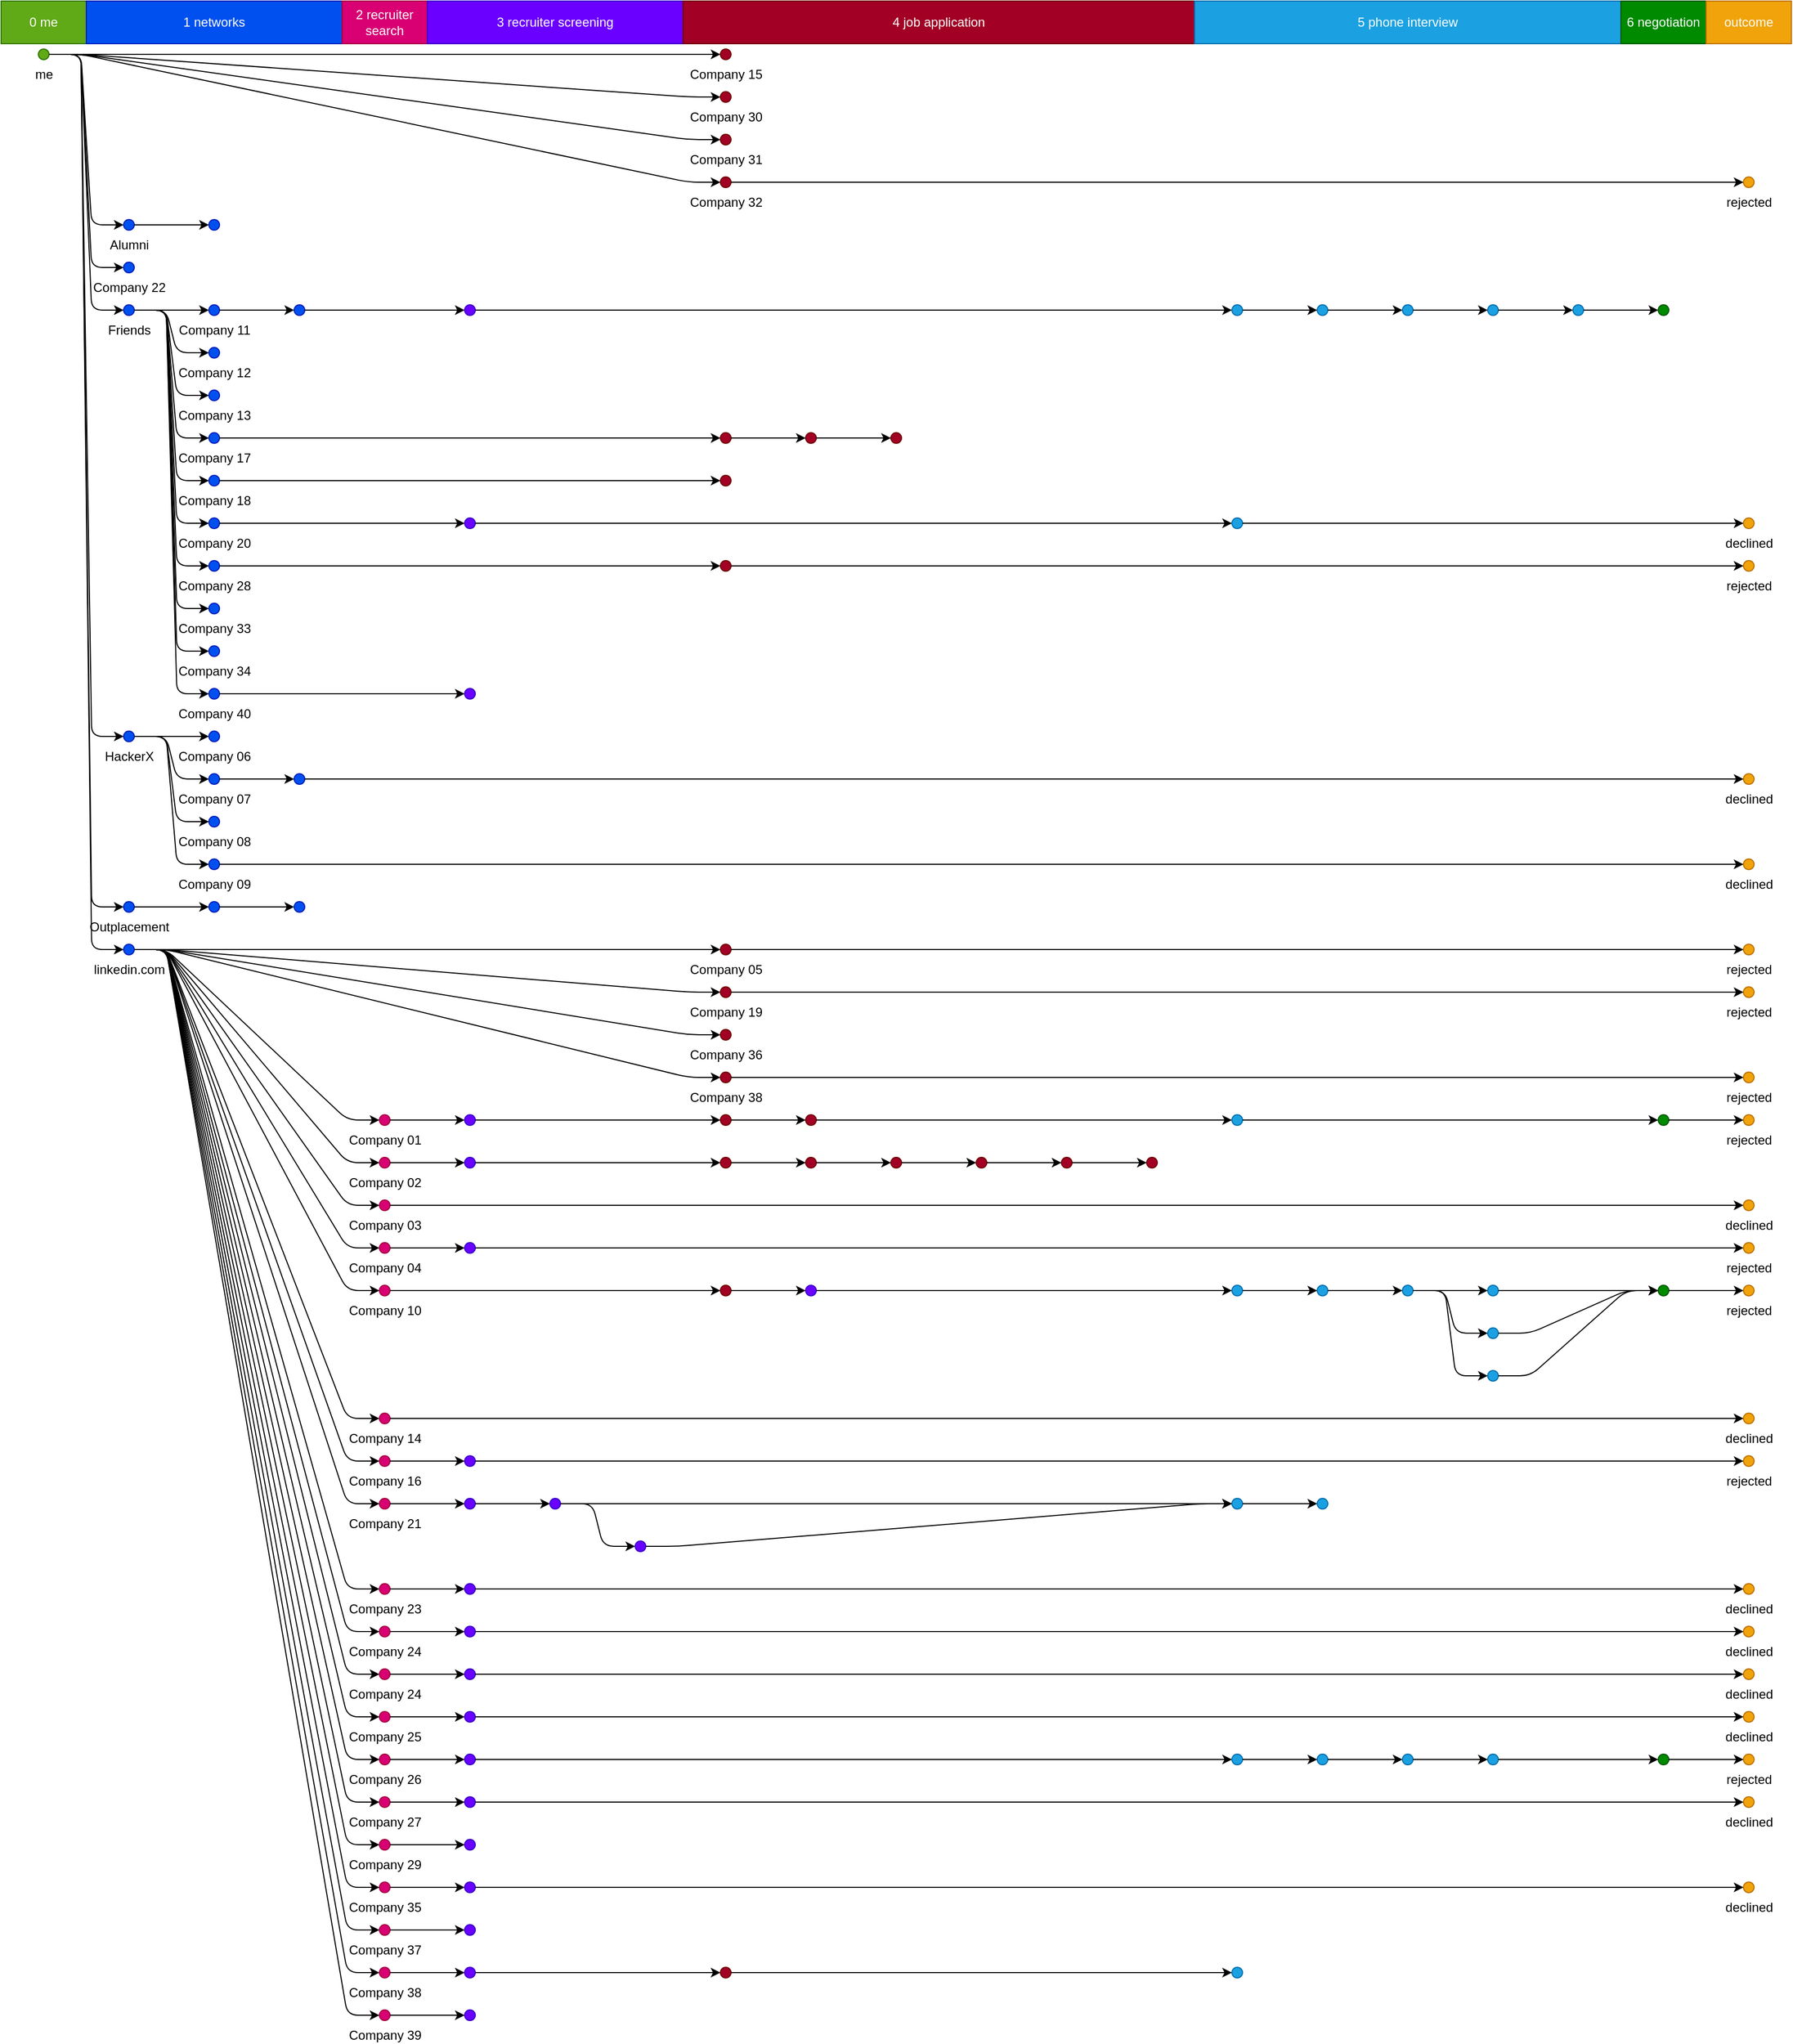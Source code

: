 <mxGraphModel dx="640" dy="480">
	<root>
		<mxCell id="root" style=""></mxCell>
		<mxCell id="layer1" style="" parent="root"></mxCell>
		<mxCell id="0 me" value="0 me" style="html=1;whiteSpace=wrap;fontColor=#ffffff;strokeColor=#2D7600;fillColor=#60A917;" parent="layer1" vertex="1">
			<mxGeometry width="80" height="40" as="geometry"></mxGeometry>
		</mxCell>
		<mxCell id="1 networks" value="1 networks" style="html=1;whiteSpace=wrap;fontColor=#ffffff;strokeColor=#001DBC;fillColor=#0050ef;" parent="layer1" vertex="1">
			<mxGeometry x="80" width="240" height="40" as="geometry"></mxGeometry>
		</mxCell>
		<mxCell id="2 recruiter search" value="2 recruiter search" style="html=1;whiteSpace=wrap;fontColor=#ffffff;strokeColor=#A50040;fillColor=#d80073;" parent="layer1" vertex="1">
			<mxGeometry x="320" width="80" height="40" as="geometry"></mxGeometry>
		</mxCell>
		<mxCell id="3 recruiter screening" value="3 recruiter screening" style="fillColor=#6a00ff;html=1;whiteSpace=wrap;fontColor=#ffffff;strokeColor=#3700CC;" parent="layer1" vertex="1">
			<mxGeometry x="400" width="240" height="40" as="geometry"></mxGeometry>
		</mxCell>
		<mxCell id="4 job application" value="4 job application" style="fontColor=#ffffff;strokeColor=#6F0000;fillColor=#a20025;html=1;whiteSpace=wrap;" parent="layer1" vertex="1">
			<mxGeometry x="640" width="480" height="40" as="geometry"></mxGeometry>
		</mxCell>
		<mxCell id="5 phone interview" value="5 phone interview" style="fillColor=#1ba1e2;html=1;whiteSpace=wrap;fontColor=#ffffff;strokeColor=#006EAF;" parent="layer1" vertex="1">
			<mxGeometry x="1120" width="400" height="40" as="geometry"></mxGeometry>
		</mxCell>
		<mxCell id="6 negotiation" value="6 negotiation" style="strokeColor=#005700;html=1;whiteSpace=wrap;fontColor=#ffffff;fillColor=#008a00;" parent="layer1" vertex="1">
			<mxGeometry x="1520" width="80" height="40" as="geometry"></mxGeometry>
		</mxCell>
		<mxCell id="outcome" value="outcome" style="html=1;whiteSpace=wrap;fontColor=#ffffff;strokeColor=#BD7000;fillColor=#f0a30a;" parent="layer1" vertex="1">
			<mxGeometry x="1600" width="80" height="40" as="geometry"></mxGeometry>
		</mxCell>
		<mxCell id="0" value="me" style="aspect=fixed;html=1;labelPosition=center;verticalAlign=top;fillColor=#60A917;ellipse;verticalLabelPosition=bottom;align=center;fontColor=#000000;strokeColor=#2D7600;" parent="layer1" vertex="1">
			<mxGeometry x="35" y="45" width="10" height="10" as="geometry"></mxGeometry>
		</mxCell>
		<mxCell id="30" value="Company 15" style="html=1;align=center;verticalAlign=top;fillColor=#a20025;fontColor=#000000;strokeColor=#6F0000;ellipse;aspect=fixed;labelPosition=center;verticalLabelPosition=bottom;" parent="layer1" vertex="1">
			<mxGeometry x="675" y="45" width="10" height="10" as="geometry"></mxGeometry>
		</mxCell>
		<mxCell id="0-30" style="orthogonalLoop=1;jettySize=auto;html=1;strokeWidth=1;edgeStyle=entityRelationEdgeStyle;" parent="layer1" edge="1" source="0" target="30">
			<mxGeometry relative="1" as="geometry"></mxGeometry>
		</mxCell>
		<mxCell id="84" value="Company 30" style="verticalAlign=top;fontColor=#000000;ellipse;aspect=fixed;verticalLabelPosition=bottom;strokeColor=#6F0000;fillColor=#a20025;html=1;labelPosition=center;align=center;" parent="layer1" vertex="1">
			<mxGeometry x="675" y="85" width="10" height="10" as="geometry"></mxGeometry>
		</mxCell>
		<mxCell id="0-84" style="orthogonalLoop=1;jettySize=auto;html=1;strokeWidth=1;edgeStyle=entityRelationEdgeStyle;" parent="layer1" edge="1" source="0" target="84">
			<mxGeometry relative="1" as="geometry"></mxGeometry>
		</mxCell>
		<mxCell id="85" value="Company 31" style="ellipse;aspect=fixed;verticalLabelPosition=bottom;verticalAlign=top;strokeColor=#6F0000;fillColor=#a20025;html=1;labelPosition=center;align=center;fontColor=#000000;" parent="layer1" vertex="1">
			<mxGeometry x="675" y="125" width="10" height="10" as="geometry"></mxGeometry>
		</mxCell>
		<mxCell id="0-85" style="edgeStyle=entityRelationEdgeStyle;orthogonalLoop=1;jettySize=auto;html=1;strokeWidth=1;" parent="layer1" edge="1" source="0" target="85">
			<mxGeometry relative="1" as="geometry"></mxGeometry>
		</mxCell>
		<mxCell id="87" value="Company 32" style="verticalLabelPosition=bottom;verticalAlign=top;fontColor=#000000;aspect=fixed;html=1;labelPosition=center;fillColor=#a20025;ellipse;align=center;strokeColor=#6F0000;" parent="layer1" vertex="1">
			<mxGeometry x="675" y="165" width="10" height="10" as="geometry"></mxGeometry>
		</mxCell>
		<mxCell id="87rejected" value="rejected" style="aspect=fixed;html=1;labelPosition=center;verticalLabelPosition=bottom;verticalAlign=top;strokeColor=#BD7000;ellipse;align=center;fontColor=#000000;fillColor=#f0a30a;" parent="layer1" vertex="1">
			<mxGeometry x="1635" y="165" width="10" height="10" as="geometry"></mxGeometry>
		</mxCell>
		<mxCell id="87-87rejected" style="edgeStyle=entityRelationEdgeStyle;orthogonalLoop=1;jettySize=auto;html=1;strokeWidth=1;" parent="layer1" edge="1" source="87" target="87rejected">
			<mxGeometry relative="1" as="geometry"></mxGeometry>
		</mxCell>
		<mxCell id="0-87" style="edgeStyle=entityRelationEdgeStyle;orthogonalLoop=1;jettySize=auto;html=1;strokeWidth=1;" parent="layer1" edge="1" source="0" target="87">
			<mxGeometry relative="1" as="geometry"></mxGeometry>
		</mxCell>
		<mxCell id="wfalumni" value="Alumni" style="fontColor=#000000;ellipse;html=1;labelPosition=center;verticalLabelPosition=bottom;align=center;aspect=fixed;verticalAlign=top;strokeColor=#001DBC;fillColor=#0050ef;" parent="layer1" vertex="1">
			<mxGeometry x="115" y="205" width="10" height="10" as="geometry"></mxGeometry>
		</mxCell>
		<mxCell id="29" style="ellipse;aspect=fixed;labelPosition=center;fontColor=#000000;strokeColor=#001DBC;html=1;verticalLabelPosition=bottom;align=center;verticalAlign=top;fillColor=#0050ef;" parent="layer1" vertex="1">
			<mxGeometry x="195" y="205" width="10" height="10" as="geometry"></mxGeometry>
		</mxCell>
		<mxCell id="wfalumni-29" style="strokeWidth=1;edgeStyle=entityRelationEdgeStyle;orthogonalLoop=1;jettySize=auto;html=1;" parent="layer1" edge="1" source="wfalumni" target="29">
			<mxGeometry relative="1" as="geometry"></mxGeometry>
		</mxCell>
		<mxCell id="0-wfalumni" style="edgeStyle=entityRelationEdgeStyle;orthogonalLoop=1;jettySize=auto;html=1;strokeWidth=1;" parent="layer1" edge="1" source="0" target="wfalumni">
			<mxGeometry relative="1" as="geometry"></mxGeometry>
		</mxCell>
		<mxCell id="42" value="Company 22" style="html=1;labelPosition=center;verticalLabelPosition=bottom;align=center;strokeColor=#001DBC;ellipse;aspect=fixed;fillColor=#0050ef;verticalAlign=top;fontColor=#000000;" parent="layer1" vertex="1">
			<mxGeometry x="115" y="245" width="10" height="10" as="geometry"></mxGeometry>
		</mxCell>
		<mxCell id="0-42" style="edgeStyle=entityRelationEdgeStyle;orthogonalLoop=1;jettySize=auto;html=1;strokeWidth=1;" parent="layer1" edge="1" source="0" target="42">
			<mxGeometry relative="1" as="geometry"></mxGeometry>
		</mxCell>
		<mxCell id="friends" value="Friends" style="html=1;labelPosition=center;ellipse;verticalLabelPosition=bottom;align=center;verticalAlign=top;fontColor=#000000;strokeColor=#001DBC;fillColor=#0050ef;aspect=fixed;" parent="layer1" vertex="1">
			<mxGeometry x="115" y="285" width="10" height="10" as="geometry"></mxGeometry>
		</mxCell>
		<mxCell id="18" value="Company 11" style="aspect=fixed;html=1;labelPosition=center;fontColor=#000000;fillColor=#0050ef;ellipse;verticalLabelPosition=bottom;align=center;verticalAlign=top;strokeColor=#001DBC;" parent="layer1" vertex="1">
			<mxGeometry x="195" y="285" width="10" height="10" as="geometry"></mxGeometry>
		</mxCell>
		<mxCell id="19" style="html=1;labelPosition=center;strokeColor=#001DBC;fillColor=#0050ef;ellipse;aspect=fixed;verticalLabelPosition=bottom;align=center;verticalAlign=top;fontColor=#000000;" parent="layer1" vertex="1">
			<mxGeometry x="275" y="285" width="10" height="10" as="geometry"></mxGeometry>
		</mxCell>
		<mxCell id="25" style="verticalLabelPosition=bottom;fillColor=#6a00ff;align=center;verticalAlign=top;fontColor=#000000;strokeColor=#3700CC;ellipse;aspect=fixed;html=1;labelPosition=center;" parent="layer1" vertex="1">
			<mxGeometry x="435" y="285" width="10" height="10" as="geometry"></mxGeometry>
		</mxCell>
		<mxCell id="26" style="fillColor=#1ba1e2;align=center;verticalAlign=top;fontColor=#000000;labelPosition=center;verticalLabelPosition=bottom;strokeColor=#006EAF;ellipse;aspect=fixed;html=1;" parent="layer1" vertex="1">
			<mxGeometry x="1155" y="285" width="10" height="10" as="geometry"></mxGeometry>
		</mxCell>
		<mxCell id="51" style="align=center;strokeColor=#006EAF;ellipse;aspect=fixed;labelPosition=center;fontColor=#000000;fillColor=#1ba1e2;html=1;verticalLabelPosition=bottom;verticalAlign=top;" parent="layer1" vertex="1">
			<mxGeometry x="1235" y="285" width="10" height="10" as="geometry"></mxGeometry>
		</mxCell>
		<mxCell id="52" style="ellipse;labelPosition=center;fontColor=#000000;fillColor=#1ba1e2;aspect=fixed;html=1;verticalLabelPosition=bottom;align=center;verticalAlign=top;strokeColor=#006EAF;" parent="layer1" vertex="1">
			<mxGeometry x="1315" y="285" width="10" height="10" as="geometry"></mxGeometry>
		</mxCell>
		<mxCell id="76" style="verticalLabelPosition=bottom;verticalAlign=top;fontColor=#000000;labelPosition=center;aspect=fixed;html=1;align=center;strokeColor=#006EAF;fillColor=#1ba1e2;ellipse;" parent="layer1" vertex="1">
			<mxGeometry x="1395" y="285" width="10" height="10" as="geometry"></mxGeometry>
		</mxCell>
		<mxCell id="91" style="aspect=fixed;verticalAlign=top;strokeColor=#006EAF;fontColor=#000000;fillColor=#1ba1e2;ellipse;html=1;labelPosition=center;verticalLabelPosition=bottom;align=center;" parent="layer1" vertex="1">
			<mxGeometry x="1475" y="285" width="10" height="10" as="geometry"></mxGeometry>
		</mxCell>
		<mxCell id="112" style="align=center;fontColor=#000000;verticalAlign=top;strokeColor=#005700;fillColor=#008a00;ellipse;aspect=fixed;html=1;labelPosition=center;verticalLabelPosition=bottom;" parent="layer1" vertex="1">
			<mxGeometry x="1555" y="285" width="10" height="10" as="geometry"></mxGeometry>
		</mxCell>
		<mxCell id="91-112" style="edgeStyle=entityRelationEdgeStyle;orthogonalLoop=1;jettySize=auto;html=1;strokeWidth=1;" parent="layer1" edge="1" source="91" target="112">
			<mxGeometry relative="1" as="geometry"></mxGeometry>
		</mxCell>
		<mxCell id="76-91" style="edgeStyle=entityRelationEdgeStyle;orthogonalLoop=1;jettySize=auto;html=1;strokeWidth=1;" parent="layer1" edge="1" source="76" target="91">
			<mxGeometry relative="1" as="geometry"></mxGeometry>
		</mxCell>
		<mxCell id="52-76" style="edgeStyle=entityRelationEdgeStyle;orthogonalLoop=1;jettySize=auto;html=1;strokeWidth=1;" parent="layer1" edge="1" source="52" target="76">
			<mxGeometry relative="1" as="geometry"></mxGeometry>
		</mxCell>
		<mxCell id="51-52" style="html=1;strokeWidth=1;edgeStyle=entityRelationEdgeStyle;orthogonalLoop=1;jettySize=auto;" parent="layer1" edge="1" source="51" target="52">
			<mxGeometry relative="1" as="geometry"></mxGeometry>
		</mxCell>
		<mxCell id="26-51" style="edgeStyle=entityRelationEdgeStyle;orthogonalLoop=1;jettySize=auto;html=1;strokeWidth=1;" parent="layer1" edge="1" source="26" target="51">
			<mxGeometry relative="1" as="geometry"></mxGeometry>
		</mxCell>
		<mxCell id="25-26" style="strokeWidth=1;edgeStyle=entityRelationEdgeStyle;orthogonalLoop=1;jettySize=auto;html=1;" parent="layer1" edge="1" source="25" target="26">
			<mxGeometry relative="1" as="geometry"></mxGeometry>
		</mxCell>
		<mxCell id="19-25" style="html=1;strokeWidth=1;edgeStyle=entityRelationEdgeStyle;orthogonalLoop=1;jettySize=auto;" parent="layer1" edge="1" source="19" target="25">
			<mxGeometry relative="1" as="geometry"></mxGeometry>
		</mxCell>
		<mxCell id="18-19" style="jettySize=auto;html=1;strokeWidth=1;edgeStyle=entityRelationEdgeStyle;orthogonalLoop=1;" parent="layer1" edge="1" source="18" target="19">
			<mxGeometry relative="1" as="geometry"></mxGeometry>
		</mxCell>
		<mxCell id="friends-18" style="orthogonalLoop=1;jettySize=auto;html=1;strokeWidth=1;edgeStyle=entityRelationEdgeStyle;" parent="layer1" edge="1" source="friends" target="18">
			<mxGeometry relative="1" as="geometry"></mxGeometry>
		</mxCell>
		<mxCell id="21" value="Company 12" style="strokeColor=#001DBC;fillColor=#0050ef;ellipse;verticalLabelPosition=bottom;align=center;verticalAlign=top;fontColor=#000000;aspect=fixed;html=1;labelPosition=center;" parent="layer1" vertex="1">
			<mxGeometry x="195" y="325" width="10" height="10" as="geometry"></mxGeometry>
		</mxCell>
		<mxCell id="friends-21" style="jettySize=auto;html=1;strokeWidth=1;edgeStyle=entityRelationEdgeStyle;orthogonalLoop=1;" parent="layer1" edge="1" source="friends" target="21">
			<mxGeometry relative="1" as="geometry"></mxGeometry>
		</mxCell>
		<mxCell id="22" value="Company 13" style="strokeColor=#001DBC;aspect=fixed;align=center;verticalAlign=top;fontColor=#000000;fillColor=#0050ef;ellipse;html=1;labelPosition=center;verticalLabelPosition=bottom;" parent="layer1" vertex="1">
			<mxGeometry x="195" y="365" width="10" height="10" as="geometry"></mxGeometry>
		</mxCell>
		<mxCell id="friends-22" style="orthogonalLoop=1;jettySize=auto;html=1;strokeWidth=1;edgeStyle=entityRelationEdgeStyle;" parent="layer1" edge="1" source="friends" target="22">
			<mxGeometry relative="1" as="geometry"></mxGeometry>
		</mxCell>
		<mxCell id="33" value="Company 17" style="html=1;labelPosition=center;verticalAlign=top;fillColor=#0050ef;strokeColor=#001DBC;ellipse;aspect=fixed;verticalLabelPosition=bottom;align=center;fontColor=#000000;" parent="layer1" vertex="1">
			<mxGeometry x="195" y="405" width="10" height="10" as="geometry"></mxGeometry>
		</mxCell>
		<mxCell id="34" style="verticalLabelPosition=bottom;align=center;fontColor=#000000;strokeColor=#6F0000;fillColor=#a20025;aspect=fixed;html=1;labelPosition=center;ellipse;verticalAlign=top;" parent="layer1" vertex="1">
			<mxGeometry x="675" y="405" width="10" height="10" as="geometry"></mxGeometry>
		</mxCell>
		<mxCell id="54" style="labelPosition=center;verticalLabelPosition=bottom;verticalAlign=top;strokeColor=#6F0000;fillColor=#a20025;ellipse;html=1;align=center;fontColor=#000000;aspect=fixed;" parent="layer1" vertex="1">
			<mxGeometry x="755" y="405" width="10" height="10" as="geometry"></mxGeometry>
		</mxCell>
		<mxCell id="61" style="html=1;labelPosition=center;verticalLabelPosition=bottom;verticalAlign=top;fontColor=#000000;strokeColor=#6F0000;fillColor=#a20025;aspect=fixed;align=center;ellipse;" parent="layer1" vertex="1">
			<mxGeometry x="835" y="405" width="10" height="10" as="geometry"></mxGeometry>
		</mxCell>
		<mxCell id="54-61" style="html=1;strokeWidth=1;edgeStyle=entityRelationEdgeStyle;orthogonalLoop=1;jettySize=auto;" parent="layer1" edge="1" source="54" target="61">
			<mxGeometry relative="1" as="geometry"></mxGeometry>
		</mxCell>
		<mxCell id="34-54" style="jettySize=auto;html=1;strokeWidth=1;edgeStyle=entityRelationEdgeStyle;orthogonalLoop=1;" parent="layer1" edge="1" source="34" target="54">
			<mxGeometry relative="1" as="geometry"></mxGeometry>
		</mxCell>
		<mxCell id="33-34" style="html=1;strokeWidth=1;edgeStyle=entityRelationEdgeStyle;orthogonalLoop=1;jettySize=auto;" parent="layer1" edge="1" source="33" target="34">
			<mxGeometry relative="1" as="geometry"></mxGeometry>
		</mxCell>
		<mxCell id="friends-33" style="orthogonalLoop=1;jettySize=auto;html=1;strokeWidth=1;edgeStyle=entityRelationEdgeStyle;" parent="layer1" edge="1" source="friends" target="33">
			<mxGeometry relative="1" as="geometry"></mxGeometry>
		</mxCell>
		<mxCell id="35" value="Company 18" style="ellipse;aspect=fixed;labelPosition=center;align=center;fontColor=#000000;html=1;verticalLabelPosition=bottom;verticalAlign=top;strokeColor=#001DBC;fillColor=#0050ef;" parent="layer1" vertex="1">
			<mxGeometry x="195" y="445" width="10" height="10" as="geometry"></mxGeometry>
		</mxCell>
		<mxCell id="36" style="ellipse;html=1;labelPosition=center;verticalAlign=top;strokeColor=#6F0000;fillColor=#a20025;aspect=fixed;verticalLabelPosition=bottom;align=center;fontColor=#000000;" parent="layer1" vertex="1">
			<mxGeometry x="675" y="445" width="10" height="10" as="geometry"></mxGeometry>
		</mxCell>
		<mxCell id="35-36" style="edgeStyle=entityRelationEdgeStyle;orthogonalLoop=1;jettySize=auto;html=1;strokeWidth=1;" parent="layer1" edge="1" source="35" target="36">
			<mxGeometry relative="1" as="geometry"></mxGeometry>
		</mxCell>
		<mxCell id="friends-35" style="edgeStyle=entityRelationEdgeStyle;orthogonalLoop=1;jettySize=auto;html=1;strokeWidth=1;" parent="layer1" edge="1" source="friends" target="35">
			<mxGeometry relative="1" as="geometry"></mxGeometry>
		</mxCell>
		<mxCell id="38" value="Company 20" style="html=1;labelPosition=center;verticalLabelPosition=bottom;fontColor=#000000;strokeColor=#001DBC;ellipse;aspect=fixed;fillColor=#0050ef;align=center;verticalAlign=top;" parent="layer1" vertex="1">
			<mxGeometry x="195" y="485" width="10" height="10" as="geometry"></mxGeometry>
		</mxCell>
		<mxCell id="39" style="align=center;verticalAlign=top;aspect=fixed;html=1;verticalLabelPosition=bottom;fontColor=#000000;strokeColor=#3700CC;fillColor=#6a00ff;ellipse;labelPosition=center;" parent="layer1" vertex="1">
			<mxGeometry x="435" y="485" width="10" height="10" as="geometry"></mxGeometry>
		</mxCell>
		<mxCell id="40" style="verticalLabelPosition=bottom;verticalAlign=top;fontColor=#000000;aspect=fixed;labelPosition=center;align=center;strokeColor=#006EAF;fillColor=#1ba1e2;ellipse;html=1;" parent="layer1" vertex="1">
			<mxGeometry x="1155" y="485" width="10" height="10" as="geometry"></mxGeometry>
		</mxCell>
		<mxCell id="40declined" value="declined" style="align=center;verticalAlign=top;fontColor=#000000;fillColor=#f0a30a;ellipse;html=1;labelPosition=center;aspect=fixed;verticalLabelPosition=bottom;strokeColor=#BD7000;" parent="layer1" vertex="1">
			<mxGeometry x="1635" y="485" width="10" height="10" as="geometry"></mxGeometry>
		</mxCell>
		<mxCell id="40-40declined" style="orthogonalLoop=1;jettySize=auto;html=1;strokeWidth=1;edgeStyle=entityRelationEdgeStyle;" parent="layer1" edge="1" source="40" target="40declined">
			<mxGeometry relative="1" as="geometry"></mxGeometry>
		</mxCell>
		<mxCell id="39-40" style="edgeStyle=entityRelationEdgeStyle;orthogonalLoop=1;jettySize=auto;html=1;strokeWidth=1;" parent="layer1" edge="1" source="39" target="40">
			<mxGeometry relative="1" as="geometry"></mxGeometry>
		</mxCell>
		<mxCell id="38-39" style="strokeWidth=1;edgeStyle=entityRelationEdgeStyle;orthogonalLoop=1;jettySize=auto;html=1;" parent="layer1" edge="1" source="38" target="39">
			<mxGeometry relative="1" as="geometry"></mxGeometry>
		</mxCell>
		<mxCell id="friends-38" style="html=1;strokeWidth=1;edgeStyle=entityRelationEdgeStyle;orthogonalLoop=1;jettySize=auto;" parent="layer1" edge="1" source="friends" target="38">
			<mxGeometry relative="1" as="geometry"></mxGeometry>
		</mxCell>
		<mxCell id="78" value="Company 28" style="aspect=fixed;html=1;verticalLabelPosition=bottom;align=center;verticalAlign=top;fillColor=#0050ef;ellipse;labelPosition=center;fontColor=#000000;strokeColor=#001DBC;" parent="layer1" vertex="1">
			<mxGeometry x="195" y="525" width="10" height="10" as="geometry"></mxGeometry>
		</mxCell>
		<mxCell id="82" style="verticalLabelPosition=bottom;verticalAlign=top;ellipse;html=1;labelPosition=center;strokeColor=#6F0000;fillColor=#a20025;aspect=fixed;align=center;fontColor=#000000;" parent="layer1" vertex="1">
			<mxGeometry x="675" y="525" width="10" height="10" as="geometry"></mxGeometry>
		</mxCell>
		<mxCell id="82rejected" value="rejected" style="html=1;align=center;verticalAlign=top;strokeColor=#BD7000;fillColor=#f0a30a;ellipse;labelPosition=center;verticalLabelPosition=bottom;fontColor=#000000;aspect=fixed;" parent="layer1" vertex="1">
			<mxGeometry x="1635" y="525" width="10" height="10" as="geometry"></mxGeometry>
		</mxCell>
		<mxCell id="82-82rejected" style="edgeStyle=entityRelationEdgeStyle;orthogonalLoop=1;jettySize=auto;html=1;strokeWidth=1;" parent="layer1" edge="1" source="82" target="82rejected">
			<mxGeometry relative="1" as="geometry"></mxGeometry>
		</mxCell>
		<mxCell id="78-82" style="orthogonalLoop=1;jettySize=auto;html=1;strokeWidth=1;edgeStyle=entityRelationEdgeStyle;" parent="layer1" edge="1" source="78" target="82">
			<mxGeometry relative="1" as="geometry"></mxGeometry>
		</mxCell>
		<mxCell id="friends-78" style="edgeStyle=entityRelationEdgeStyle;orthogonalLoop=1;jettySize=auto;html=1;strokeWidth=1;" parent="layer1" edge="1" source="friends" target="78">
			<mxGeometry relative="1" as="geometry"></mxGeometry>
		</mxCell>
		<mxCell id="89" value="Company 33" style="aspect=fixed;labelPosition=center;verticalAlign=top;fillColor=#0050ef;ellipse;html=1;verticalLabelPosition=bottom;align=center;fontColor=#000000;strokeColor=#001DBC;" parent="layer1" vertex="1">
			<mxGeometry x="195" y="565" width="10" height="10" as="geometry"></mxGeometry>
		</mxCell>
		<mxCell id="friends-89" style="edgeStyle=entityRelationEdgeStyle;orthogonalLoop=1;jettySize=auto;html=1;strokeWidth=1;" parent="layer1" edge="1" source="friends" target="89">
			<mxGeometry relative="1" as="geometry"></mxGeometry>
		</mxCell>
		<mxCell id="90" value="Company 34" style="labelPosition=center;verticalLabelPosition=bottom;verticalAlign=top;fontColor=#000000;strokeColor=#001DBC;fillColor=#0050ef;aspect=fixed;html=1;align=center;ellipse;" parent="layer1" vertex="1">
			<mxGeometry x="195" y="605" width="10" height="10" as="geometry"></mxGeometry>
		</mxCell>
		<mxCell id="friends-90" style="orthogonalLoop=1;jettySize=auto;html=1;strokeWidth=1;edgeStyle=entityRelationEdgeStyle;" parent="layer1" edge="1" source="friends" target="90">
			<mxGeometry relative="1" as="geometry"></mxGeometry>
		</mxCell>
		<mxCell id="110" value="Company 40" style="verticalLabelPosition=bottom;align=center;verticalAlign=top;fontColor=#000000;ellipse;aspect=fixed;html=1;labelPosition=center;strokeColor=#001DBC;fillColor=#0050ef;" parent="layer1" vertex="1">
			<mxGeometry x="195" y="645" width="10" height="10" as="geometry"></mxGeometry>
		</mxCell>
		<mxCell id="113" style="verticalLabelPosition=bottom;strokeColor=#3700CC;fillColor=#6a00ff;ellipse;aspect=fixed;html=1;fontColor=#000000;labelPosition=center;align=center;verticalAlign=top;" parent="layer1" vertex="1">
			<mxGeometry x="435" y="645" width="10" height="10" as="geometry"></mxGeometry>
		</mxCell>
		<mxCell id="110-113" style="edgeStyle=entityRelationEdgeStyle;orthogonalLoop=1;jettySize=auto;html=1;strokeWidth=1;" parent="layer1" edge="1" source="110" target="113">
			<mxGeometry relative="1" as="geometry"></mxGeometry>
		</mxCell>
		<mxCell id="friends-110" style="edgeStyle=entityRelationEdgeStyle;orthogonalLoop=1;jettySize=auto;html=1;strokeWidth=1;" parent="layer1" edge="1" source="friends" target="110">
			<mxGeometry relative="1" as="geometry"></mxGeometry>
		</mxCell>
		<mxCell id="0-friends" style="edgeStyle=entityRelationEdgeStyle;orthogonalLoop=1;jettySize=auto;html=1;strokeWidth=1;" parent="layer1" edge="1" source="0" target="friends">
			<mxGeometry relative="1" as="geometry"></mxGeometry>
		</mxCell>
		<mxCell id="hackerx" value="HackerX" style="ellipse;labelPosition=center;verticalLabelPosition=bottom;fontColor=#000000;strokeColor=#001DBC;aspect=fixed;html=1;align=center;verticalAlign=top;fillColor=#0050ef;" parent="layer1" vertex="1">
			<mxGeometry x="115" y="685" width="10" height="10" as="geometry"></mxGeometry>
		</mxCell>
		<mxCell id="10" value="Company 06" style="aspect=fixed;labelPosition=center;verticalAlign=top;fontColor=#000000;strokeColor=#001DBC;ellipse;html=1;verticalLabelPosition=bottom;align=center;fillColor=#0050ef;" parent="layer1" vertex="1">
			<mxGeometry x="195" y="685" width="10" height="10" as="geometry"></mxGeometry>
		</mxCell>
		<mxCell id="hackerx-10" style="html=1;strokeWidth=1;edgeStyle=entityRelationEdgeStyle;orthogonalLoop=1;jettySize=auto;" parent="layer1" edge="1" source="hackerx" target="10">
			<mxGeometry relative="1" as="geometry"></mxGeometry>
		</mxCell>
		<mxCell id="11" value="Company 07" style="aspect=fixed;fontColor=#000000;strokeColor=#001DBC;fillColor=#0050ef;ellipse;html=1;labelPosition=center;verticalLabelPosition=bottom;align=center;verticalAlign=top;" parent="layer1" vertex="1">
			<mxGeometry x="195" y="725" width="10" height="10" as="geometry"></mxGeometry>
		</mxCell>
		<mxCell id="17" style="labelPosition=center;verticalLabelPosition=bottom;fillColor=#0050ef;ellipse;aspect=fixed;html=1;strokeColor=#001DBC;align=center;verticalAlign=top;fontColor=#000000;" parent="layer1" vertex="1">
			<mxGeometry x="275" y="725" width="10" height="10" as="geometry"></mxGeometry>
		</mxCell>
		<mxCell id="17declined" value="declined" style="strokeColor=#BD7000;align=center;aspect=fixed;html=1;labelPosition=center;verticalLabelPosition=bottom;verticalAlign=top;fontColor=#000000;fillColor=#f0a30a;ellipse;" parent="layer1" vertex="1">
			<mxGeometry x="1635" y="725" width="10" height="10" as="geometry"></mxGeometry>
		</mxCell>
		<mxCell id="17-17declined" style="strokeWidth=1;edgeStyle=entityRelationEdgeStyle;orthogonalLoop=1;jettySize=auto;html=1;" parent="layer1" edge="1" source="17" target="17declined">
			<mxGeometry relative="1" as="geometry"></mxGeometry>
		</mxCell>
		<mxCell id="11-17" style="edgeStyle=entityRelationEdgeStyle;orthogonalLoop=1;jettySize=auto;html=1;strokeWidth=1;" parent="layer1" edge="1" source="11" target="17">
			<mxGeometry relative="1" as="geometry"></mxGeometry>
		</mxCell>
		<mxCell id="hackerx-11" style="edgeStyle=entityRelationEdgeStyle;orthogonalLoop=1;jettySize=auto;html=1;strokeWidth=1;" parent="layer1" edge="1" source="hackerx" target="11">
			<mxGeometry relative="1" as="geometry"></mxGeometry>
		</mxCell>
		<mxCell id="12" value="Company 08" style="fontColor=#000000;strokeColor=#001DBC;fillColor=#0050ef;ellipse;aspect=fixed;html=1;labelPosition=center;verticalLabelPosition=bottom;align=center;verticalAlign=top;" parent="layer1" vertex="1">
			<mxGeometry x="195" y="765" width="10" height="10" as="geometry"></mxGeometry>
		</mxCell>
		<mxCell id="hackerx-12" style="edgeStyle=entityRelationEdgeStyle;orthogonalLoop=1;jettySize=auto;html=1;strokeWidth=1;" parent="layer1" edge="1" source="hackerx" target="12">
			<mxGeometry relative="1" as="geometry"></mxGeometry>
		</mxCell>
		<mxCell id="13" value="Company 09" style="labelPosition=center;verticalAlign=top;fillColor=#0050ef;ellipse;html=1;verticalLabelPosition=bottom;align=center;fontColor=#000000;strokeColor=#001DBC;aspect=fixed;" parent="layer1" vertex="1">
			<mxGeometry x="195" y="805" width="10" height="10" as="geometry"></mxGeometry>
		</mxCell>
		<mxCell id="13declined" value="declined" style="html=1;verticalLabelPosition=bottom;align=center;fontColor=#000000;fillColor=#f0a30a;ellipse;aspect=fixed;labelPosition=center;verticalAlign=top;strokeColor=#BD7000;" parent="layer1" vertex="1">
			<mxGeometry x="1635" y="805" width="10" height="10" as="geometry"></mxGeometry>
		</mxCell>
		<mxCell id="13-13declined" style="edgeStyle=entityRelationEdgeStyle;orthogonalLoop=1;jettySize=auto;html=1;strokeWidth=1;" parent="layer1" edge="1" source="13" target="13declined">
			<mxGeometry relative="1" as="geometry"></mxGeometry>
		</mxCell>
		<mxCell id="hackerx-13" style="jettySize=auto;html=1;strokeWidth=1;edgeStyle=entityRelationEdgeStyle;orthogonalLoop=1;" parent="layer1" edge="1" source="hackerx" target="13">
			<mxGeometry relative="1" as="geometry"></mxGeometry>
		</mxCell>
		<mxCell id="0-hackerx" style="html=1;strokeWidth=1;edgeStyle=entityRelationEdgeStyle;orthogonalLoop=1;jettySize=auto;" parent="layer1" edge="1" source="0" target="hackerx">
			<mxGeometry relative="1" as="geometry"></mxGeometry>
		</mxCell>
		<mxCell id="keystone" value="Outplacement" style="aspect=fixed;labelPosition=center;verticalLabelPosition=bottom;strokeColor=#001DBC;fillColor=#0050ef;ellipse;html=1;align=center;verticalAlign=top;fontColor=#000000;" parent="layer1" vertex="1">
			<mxGeometry x="115" y="845" width="10" height="10" as="geometry"></mxGeometry>
		</mxCell>
		<mxCell id="14" style="ellipse;html=1;labelPosition=center;align=center;fontColor=#000000;strokeColor=#001DBC;aspect=fixed;verticalLabelPosition=bottom;verticalAlign=top;fillColor=#0050ef;" parent="layer1" vertex="1">
			<mxGeometry x="195" y="845" width="10" height="10" as="geometry"></mxGeometry>
		</mxCell>
		<mxCell id="28" style="ellipse;aspect=fixed;labelPosition=center;strokeColor=#001DBC;html=1;verticalLabelPosition=bottom;align=center;verticalAlign=top;fontColor=#000000;fillColor=#0050ef;" parent="layer1" vertex="1">
			<mxGeometry x="275" y="845" width="10" height="10" as="geometry"></mxGeometry>
		</mxCell>
		<mxCell id="14-28" style="edgeStyle=entityRelationEdgeStyle;orthogonalLoop=1;jettySize=auto;html=1;strokeWidth=1;" parent="layer1" edge="1" source="14" target="28">
			<mxGeometry relative="1" as="geometry"></mxGeometry>
		</mxCell>
		<mxCell id="keystone-14" style="edgeStyle=entityRelationEdgeStyle;orthogonalLoop=1;jettySize=auto;html=1;strokeWidth=1;" parent="layer1" edge="1" source="keystone" target="14">
			<mxGeometry relative="1" as="geometry"></mxGeometry>
		</mxCell>
		<mxCell id="0-keystone" style="strokeWidth=1;edgeStyle=entityRelationEdgeStyle;orthogonalLoop=1;jettySize=auto;html=1;" parent="layer1" edge="1" source="0" target="keystone">
			<mxGeometry relative="1" as="geometry"></mxGeometry>
		</mxCell>
		<mxCell id="linkedin" value="linkedin.com" style="verticalLabelPosition=bottom;align=center;strokeColor=#001DBC;fillColor=#0050ef;aspect=fixed;html=1;labelPosition=center;verticalAlign=top;fontColor=#000000;ellipse;" parent="layer1" vertex="1">
			<mxGeometry x="115" y="885" width="10" height="10" as="geometry"></mxGeometry>
		</mxCell>
		<mxCell id="8" value="Company 05" style="html=1;labelPosition=center;verticalLabelPosition=bottom;align=center;verticalAlign=top;strokeColor=#6F0000;ellipse;aspect=fixed;fontColor=#000000;fillColor=#a20025;" parent="layer1" vertex="1">
			<mxGeometry x="675" y="885" width="10" height="10" as="geometry"></mxGeometry>
		</mxCell>
		<mxCell id="8rejected" value="rejected" style="aspect=fixed;html=1;verticalAlign=top;strokeColor=#BD7000;fillColor=#f0a30a;ellipse;labelPosition=center;verticalLabelPosition=bottom;align=center;fontColor=#000000;" parent="layer1" vertex="1">
			<mxGeometry x="1635" y="885" width="10" height="10" as="geometry"></mxGeometry>
		</mxCell>
		<mxCell id="8-8rejected" style="edgeStyle=entityRelationEdgeStyle;orthogonalLoop=1;jettySize=auto;html=1;strokeWidth=1;" parent="layer1" edge="1" source="8" target="8rejected">
			<mxGeometry relative="1" as="geometry"></mxGeometry>
		</mxCell>
		<mxCell id="linkedin-8" style="edgeStyle=entityRelationEdgeStyle;orthogonalLoop=1;jettySize=auto;html=1;strokeWidth=1;" parent="layer1" edge="1" source="linkedin" target="8">
			<mxGeometry relative="1" as="geometry"></mxGeometry>
		</mxCell>
		<mxCell id="37" value="Company 19" style="fontColor=#000000;strokeColor=#6F0000;aspect=fixed;align=center;labelPosition=center;verticalLabelPosition=bottom;verticalAlign=top;fillColor=#a20025;ellipse;html=1;" parent="layer1" vertex="1">
			<mxGeometry x="675" y="925" width="10" height="10" as="geometry"></mxGeometry>
		</mxCell>
		<mxCell id="37rejected" value="rejected" style="verticalAlign=top;fontColor=#000000;fillColor=#f0a30a;strokeColor=#BD7000;ellipse;aspect=fixed;html=1;labelPosition=center;verticalLabelPosition=bottom;align=center;" parent="layer1" vertex="1">
			<mxGeometry x="1635" y="925" width="10" height="10" as="geometry"></mxGeometry>
		</mxCell>
		<mxCell id="37-37rejected" style="edgeStyle=entityRelationEdgeStyle;orthogonalLoop=1;jettySize=auto;html=1;strokeWidth=1;" parent="layer1" edge="1" source="37" target="37rejected">
			<mxGeometry relative="1" as="geometry"></mxGeometry>
		</mxCell>
		<mxCell id="linkedin-37" style="edgeStyle=entityRelationEdgeStyle;orthogonalLoop=1;jettySize=auto;html=1;strokeWidth=1;" parent="layer1" edge="1" source="linkedin" target="37">
			<mxGeometry relative="1" as="geometry"></mxGeometry>
		</mxCell>
		<mxCell id="94" value="Company 36" style="labelPosition=center;verticalLabelPosition=bottom;align=center;strokeColor=#6F0000;ellipse;aspect=fixed;html=1;verticalAlign=top;fontColor=#000000;fillColor=#a20025;" parent="layer1" vertex="1">
			<mxGeometry x="675" y="965" width="10" height="10" as="geometry"></mxGeometry>
		</mxCell>
		<mxCell id="linkedin-94" style="edgeStyle=entityRelationEdgeStyle;orthogonalLoop=1;jettySize=auto;html=1;strokeWidth=1;" parent="layer1" edge="1" source="linkedin" target="94">
			<mxGeometry relative="1" as="geometry"></mxGeometry>
		</mxCell>
		<mxCell id="99" value="Company 38" style="verticalLabelPosition=bottom;fillColor=#a20025;aspect=fixed;html=1;labelPosition=center;fontColor=#000000;strokeColor=#6F0000;ellipse;align=center;verticalAlign=top;" parent="layer1" vertex="1">
			<mxGeometry x="675" y="1005" width="10" height="10" as="geometry"></mxGeometry>
		</mxCell>
		<mxCell id="99rejected" value="rejected" style="verticalAlign=top;strokeColor=#BD7000;fillColor=#f0a30a;ellipse;aspect=fixed;html=1;verticalLabelPosition=bottom;align=center;labelPosition=center;fontColor=#000000;" parent="layer1" vertex="1">
			<mxGeometry x="1635" y="1005" width="10" height="10" as="geometry"></mxGeometry>
		</mxCell>
		<mxCell id="99-99rejected" style="orthogonalLoop=1;jettySize=auto;html=1;strokeWidth=1;edgeStyle=entityRelationEdgeStyle;" parent="layer1" edge="1" source="99" target="99rejected">
			<mxGeometry relative="1" as="geometry"></mxGeometry>
		</mxCell>
		<mxCell id="linkedin-99" style="orthogonalLoop=1;jettySize=auto;html=1;strokeWidth=1;edgeStyle=entityRelationEdgeStyle;" parent="layer1" edge="1" source="linkedin" target="99">
			<mxGeometry relative="1" as="geometry"></mxGeometry>
		</mxCell>
		<mxCell id="1" value="Company 01" style="labelPosition=center;verticalLabelPosition=bottom;fillColor=#d80073;aspect=fixed;html=1;align=center;verticalAlign=top;fontColor=#000000;strokeColor=#A50040;ellipse;" parent="layer1" vertex="1">
			<mxGeometry x="355" y="1045" width="10" height="10" as="geometry"></mxGeometry>
		</mxCell>
		<mxCell id="6" style="fontColor=#000000;aspect=fixed;html=1;labelPosition=center;align=center;fillColor=#6a00ff;ellipse;verticalLabelPosition=bottom;verticalAlign=top;strokeColor=#3700CC;" parent="layer1" vertex="1">
			<mxGeometry x="435" y="1045" width="10" height="10" as="geometry"></mxGeometry>
		</mxCell>
		<mxCell id="7" style="html=1;align=center;fontColor=#000000;aspect=fixed;labelPosition=center;verticalLabelPosition=bottom;verticalAlign=top;strokeColor=#6F0000;fillColor=#a20025;ellipse;" parent="layer1" vertex="1">
			<mxGeometry x="675" y="1045" width="10" height="10" as="geometry"></mxGeometry>
		</mxCell>
		<mxCell id="27" style="labelPosition=center;fillColor=#a20025;verticalLabelPosition=bottom;align=center;verticalAlign=top;fontColor=#000000;strokeColor=#6F0000;ellipse;aspect=fixed;html=1;" parent="layer1" vertex="1">
			<mxGeometry x="755" y="1045" width="10" height="10" as="geometry"></mxGeometry>
		</mxCell>
		<mxCell id="53" style="verticalLabelPosition=bottom;align=center;strokeColor=#006EAF;fillColor=#1ba1e2;ellipse;aspect=fixed;html=1;labelPosition=center;verticalAlign=top;fontColor=#000000;" parent="layer1" vertex="1">
			<mxGeometry x="1155" y="1045" width="10" height="10" as="geometry"></mxGeometry>
		</mxCell>
		<mxCell id="86" style="ellipse;aspect=fixed;labelPosition=center;verticalLabelPosition=bottom;fontColor=#000000;strokeColor=#005700;fillColor=#008a00;html=1;align=center;verticalAlign=top;" parent="layer1" vertex="1">
			<mxGeometry x="1555" y="1045" width="10" height="10" as="geometry"></mxGeometry>
		</mxCell>
		<mxCell id="86rejected" value="rejected" style="verticalLabelPosition=bottom;verticalAlign=top;fillColor=#f0a30a;align=center;fontColor=#000000;strokeColor=#BD7000;ellipse;aspect=fixed;html=1;labelPosition=center;" parent="layer1" vertex="1">
			<mxGeometry x="1635" y="1045" width="10" height="10" as="geometry"></mxGeometry>
		</mxCell>
		<mxCell id="86-86rejected" style="orthogonalLoop=1;jettySize=auto;html=1;strokeWidth=1;edgeStyle=entityRelationEdgeStyle;" parent="layer1" edge="1" source="86" target="86rejected">
			<mxGeometry relative="1" as="geometry"></mxGeometry>
		</mxCell>
		<mxCell id="53-86" style="html=1;strokeWidth=1;edgeStyle=entityRelationEdgeStyle;orthogonalLoop=1;jettySize=auto;" parent="layer1" edge="1" source="53" target="86">
			<mxGeometry relative="1" as="geometry"></mxGeometry>
		</mxCell>
		<mxCell id="27-53" style="orthogonalLoop=1;jettySize=auto;html=1;strokeWidth=1;edgeStyle=entityRelationEdgeStyle;" parent="layer1" edge="1" source="27" target="53">
			<mxGeometry relative="1" as="geometry"></mxGeometry>
		</mxCell>
		<mxCell id="7-27" style="orthogonalLoop=1;jettySize=auto;html=1;strokeWidth=1;edgeStyle=entityRelationEdgeStyle;" parent="layer1" edge="1" source="7" target="27">
			<mxGeometry relative="1" as="geometry"></mxGeometry>
		</mxCell>
		<mxCell id="6-7" style="html=1;strokeWidth=1;edgeStyle=entityRelationEdgeStyle;orthogonalLoop=1;jettySize=auto;" parent="layer1" edge="1" source="6" target="7">
			<mxGeometry relative="1" as="geometry"></mxGeometry>
		</mxCell>
		<mxCell id="1-6" style="orthogonalLoop=1;jettySize=auto;html=1;strokeWidth=1;edgeStyle=entityRelationEdgeStyle;" parent="layer1" edge="1" source="1" target="6">
			<mxGeometry relative="1" as="geometry"></mxGeometry>
		</mxCell>
		<mxCell id="linkedin-1" style="edgeStyle=entityRelationEdgeStyle;orthogonalLoop=1;jettySize=auto;html=1;strokeWidth=1;" parent="layer1" edge="1" source="linkedin" target="1">
			<mxGeometry relative="1" as="geometry"></mxGeometry>
		</mxCell>
		<mxCell id="2" value="Company 02" style="verticalLabelPosition=bottom;align=center;labelPosition=center;verticalAlign=top;fontColor=#000000;strokeColor=#A50040;fillColor=#d80073;ellipse;aspect=fixed;html=1;" parent="layer1" vertex="1">
			<mxGeometry x="355" y="1085" width="10" height="10" as="geometry"></mxGeometry>
		</mxCell>
		<mxCell id="9" style="verticalAlign=top;fontColor=#000000;fillColor=#6a00ff;ellipse;aspect=fixed;verticalLabelPosition=bottom;strokeColor=#3700CC;html=1;labelPosition=center;align=center;" parent="layer1" vertex="1">
			<mxGeometry x="435" y="1085" width="10" height="10" as="geometry"></mxGeometry>
		</mxCell>
		<mxCell id="23" style="strokeColor=#6F0000;aspect=fixed;html=1;verticalLabelPosition=bottom;align=center;verticalAlign=top;fontColor=#000000;ellipse;labelPosition=center;fillColor=#a20025;" parent="layer1" vertex="1">
			<mxGeometry x="675" y="1085" width="10" height="10" as="geometry"></mxGeometry>
		</mxCell>
		<mxCell id="57" style="align=center;fontColor=#000000;strokeColor=#6F0000;fillColor=#a20025;ellipse;aspect=fixed;html=1;verticalLabelPosition=bottom;labelPosition=center;verticalAlign=top;" parent="layer1" vertex="1">
			<mxGeometry x="755" y="1085" width="10" height="10" as="geometry"></mxGeometry>
		</mxCell>
		<mxCell id="77" style="html=1;verticalLabelPosition=bottom;verticalAlign=top;fontColor=#000000;fillColor=#a20025;ellipse;aspect=fixed;labelPosition=center;align=center;strokeColor=#6F0000;" parent="layer1" vertex="1">
			<mxGeometry x="835" y="1085" width="10" height="10" as="geometry"></mxGeometry>
		</mxCell>
		<mxCell id="88" style="fontColor=#000000;fillColor=#a20025;verticalLabelPosition=bottom;aspect=fixed;html=1;labelPosition=center;align=center;verticalAlign=top;strokeColor=#6F0000;ellipse;" parent="layer1" vertex="1">
			<mxGeometry x="915" y="1085" width="10" height="10" as="geometry"></mxGeometry>
		</mxCell>
		<mxCell id="100" style="verticalLabelPosition=bottom;strokeColor=#6F0000;fillColor=#a20025;ellipse;aspect=fixed;html=1;labelPosition=center;align=center;verticalAlign=top;fontColor=#000000;" parent="layer1" vertex="1">
			<mxGeometry x="995" y="1085" width="10" height="10" as="geometry"></mxGeometry>
		</mxCell>
		<mxCell id="102" style="ellipse;html=1;fontColor=#000000;aspect=fixed;labelPosition=center;verticalLabelPosition=bottom;align=center;verticalAlign=top;fillColor=#a20025;strokeColor=#6F0000;" parent="layer1" vertex="1">
			<mxGeometry x="1075" y="1085" width="10" height="10" as="geometry"></mxGeometry>
		</mxCell>
		<mxCell id="100-102" style="edgeStyle=entityRelationEdgeStyle;orthogonalLoop=1;jettySize=auto;html=1;strokeWidth=1;" parent="layer1" edge="1" source="100" target="102">
			<mxGeometry relative="1" as="geometry"></mxGeometry>
		</mxCell>
		<mxCell id="88-100" style="edgeStyle=entityRelationEdgeStyle;orthogonalLoop=1;jettySize=auto;html=1;strokeWidth=1;" parent="layer1" edge="1" source="88" target="100">
			<mxGeometry relative="1" as="geometry"></mxGeometry>
		</mxCell>
		<mxCell id="77-88" style="strokeWidth=1;edgeStyle=entityRelationEdgeStyle;orthogonalLoop=1;jettySize=auto;html=1;" parent="layer1" edge="1" source="77" target="88">
			<mxGeometry relative="1" as="geometry"></mxGeometry>
		</mxCell>
		<mxCell id="57-77" style="orthogonalLoop=1;jettySize=auto;html=1;strokeWidth=1;edgeStyle=entityRelationEdgeStyle;" parent="layer1" edge="1" source="57" target="77">
			<mxGeometry relative="1" as="geometry"></mxGeometry>
		</mxCell>
		<mxCell id="23-57" style="strokeWidth=1;edgeStyle=entityRelationEdgeStyle;orthogonalLoop=1;jettySize=auto;html=1;" parent="layer1" edge="1" source="23" target="57">
			<mxGeometry relative="1" as="geometry"></mxGeometry>
		</mxCell>
		<mxCell id="9-23" style="edgeStyle=entityRelationEdgeStyle;orthogonalLoop=1;jettySize=auto;html=1;strokeWidth=1;" parent="layer1" edge="1" source="9" target="23">
			<mxGeometry relative="1" as="geometry"></mxGeometry>
		</mxCell>
		<mxCell id="2-9" style="orthogonalLoop=1;jettySize=auto;html=1;strokeWidth=1;edgeStyle=entityRelationEdgeStyle;" parent="layer1" edge="1" source="2" target="9">
			<mxGeometry relative="1" as="geometry"></mxGeometry>
		</mxCell>
		<mxCell id="linkedin-2" style="edgeStyle=entityRelationEdgeStyle;orthogonalLoop=1;jettySize=auto;html=1;strokeWidth=1;" parent="layer1" edge="1" source="linkedin" target="2">
			<mxGeometry relative="1" as="geometry"></mxGeometry>
		</mxCell>
		<mxCell id="3" value="Company 03" style="verticalLabelPosition=bottom;labelPosition=center;aspect=fixed;html=1;align=center;verticalAlign=top;fontColor=#000000;strokeColor=#A50040;fillColor=#d80073;ellipse;" parent="layer1" vertex="1">
			<mxGeometry x="355" y="1125" width="10" height="10" as="geometry"></mxGeometry>
		</mxCell>
		<mxCell id="3declined" value="declined" style="ellipse;labelPosition=center;align=center;verticalAlign=top;fontColor=#000000;aspect=fixed;html=1;verticalLabelPosition=bottom;fillColor=#f0a30a;strokeColor=#BD7000;" parent="layer1" vertex="1">
			<mxGeometry x="1635" y="1125" width="10" height="10" as="geometry"></mxGeometry>
		</mxCell>
		<mxCell id="3-3declined" style="html=1;strokeWidth=1;edgeStyle=entityRelationEdgeStyle;orthogonalLoop=1;jettySize=auto;" parent="layer1" edge="1" source="3" target="3declined">
			<mxGeometry relative="1" as="geometry"></mxGeometry>
		</mxCell>
		<mxCell id="linkedin-3" style="edgeStyle=entityRelationEdgeStyle;orthogonalLoop=1;jettySize=auto;html=1;strokeWidth=1;" parent="layer1" edge="1" source="linkedin" target="3">
			<mxGeometry relative="1" as="geometry"></mxGeometry>
		</mxCell>
		<mxCell id="5" value="Company 04" style="verticalLabelPosition=bottom;verticalAlign=top;strokeColor=#A50040;align=center;fontColor=#000000;fillColor=#d80073;ellipse;aspect=fixed;html=1;labelPosition=center;" parent="layer1" vertex="1">
			<mxGeometry x="355" y="1165" width="10" height="10" as="geometry"></mxGeometry>
		</mxCell>
		<mxCell id="20" style="fillColor=#6a00ff;strokeColor=#3700CC;labelPosition=center;align=center;verticalAlign=top;verticalLabelPosition=bottom;fontColor=#000000;ellipse;aspect=fixed;html=1;" parent="layer1" vertex="1">
			<mxGeometry x="435" y="1165" width="10" height="10" as="geometry"></mxGeometry>
		</mxCell>
		<mxCell id="20rejected" value="rejected" style="html=1;align=center;verticalAlign=top;verticalLabelPosition=bottom;fontColor=#000000;strokeColor=#BD7000;fillColor=#f0a30a;ellipse;aspect=fixed;labelPosition=center;" parent="layer1" vertex="1">
			<mxGeometry x="1635" y="1165" width="10" height="10" as="geometry"></mxGeometry>
		</mxCell>
		<mxCell id="20-20rejected" style="edgeStyle=entityRelationEdgeStyle;orthogonalLoop=1;jettySize=auto;html=1;strokeWidth=1;" parent="layer1" edge="1" source="20" target="20rejected">
			<mxGeometry relative="1" as="geometry"></mxGeometry>
		</mxCell>
		<mxCell id="5-20" style="strokeWidth=1;edgeStyle=entityRelationEdgeStyle;orthogonalLoop=1;jettySize=auto;html=1;" parent="layer1" edge="1" source="5" target="20">
			<mxGeometry relative="1" as="geometry"></mxGeometry>
		</mxCell>
		<mxCell id="linkedin-5" style="edgeStyle=entityRelationEdgeStyle;orthogonalLoop=1;jettySize=auto;html=1;strokeWidth=1;" parent="layer1" edge="1" source="linkedin" target="5">
			<mxGeometry relative="1" as="geometry"></mxGeometry>
		</mxCell>
		<mxCell id="15" value="Company 10" style="verticalAlign=top;fontColor=#000000;strokeColor=#A50040;ellipse;aspect=fixed;html=1;verticalLabelPosition=bottom;align=center;labelPosition=center;fillColor=#d80073;" parent="layer1" vertex="1">
			<mxGeometry x="355" y="1205" width="10" height="10" as="geometry"></mxGeometry>
		</mxCell>
		<mxCell id="16" style="labelPosition=center;align=center;verticalLabelPosition=bottom;verticalAlign=top;fontColor=#000000;strokeColor=#6F0000;fillColor=#a20025;ellipse;aspect=fixed;html=1;" parent="layer1" vertex="1">
			<mxGeometry x="675" y="1205" width="10" height="10" as="geometry"></mxGeometry>
		</mxCell>
		<mxCell id="44" style="html=1;verticalLabelPosition=bottom;fillColor=#6a00ff;ellipse;aspect=fixed;labelPosition=center;align=center;verticalAlign=top;fontColor=#000000;strokeColor=#3700CC;" parent="layer1" vertex="1">
			<mxGeometry x="755" y="1205" width="10" height="10" as="geometry"></mxGeometry>
		</mxCell>
		<mxCell id="55" style="html=1;verticalAlign=top;fontColor=#000000;fillColor=#1ba1e2;ellipse;aspect=fixed;align=center;strokeColor=#006EAF;labelPosition=center;verticalLabelPosition=bottom;" parent="layer1" vertex="1">
			<mxGeometry x="1155" y="1205" width="10" height="10" as="geometry"></mxGeometry>
		</mxCell>
		<mxCell id="56" style="align=center;ellipse;aspect=fixed;html=1;verticalLabelPosition=bottom;fillColor=#1ba1e2;labelPosition=center;verticalAlign=top;fontColor=#000000;strokeColor=#006EAF;" parent="layer1" vertex="1">
			<mxGeometry x="1235" y="1205" width="10" height="10" as="geometry"></mxGeometry>
		</mxCell>
		<mxCell id="58" style="fontColor=#000000;fillColor=#1ba1e2;ellipse;aspect=fixed;labelPosition=center;verticalLabelPosition=bottom;align=center;verticalAlign=top;html=1;strokeColor=#006EAF;" parent="layer1" vertex="1">
			<mxGeometry x="1315" y="1205" width="10" height="10" as="geometry"></mxGeometry>
		</mxCell>
		<mxCell id="71" style="aspect=fixed;labelPosition=center;fontColor=#000000;strokeColor=#006EAF;fillColor=#1ba1e2;ellipse;html=1;verticalLabelPosition=bottom;align=center;verticalAlign=top;" parent="layer1" vertex="1">
			<mxGeometry x="1395" y="1205" width="10" height="10" as="geometry"></mxGeometry>
		</mxCell>
		<mxCell id="83" style="aspect=fixed;html=1;align=center;verticalAlign=top;strokeColor=#005700;ellipse;labelPosition=center;verticalLabelPosition=bottom;fontColor=#000000;fillColor=#008a00;" parent="layer1" vertex="1">
			<mxGeometry x="1555" y="1205" width="10" height="10" as="geometry"></mxGeometry>
		</mxCell>
		<mxCell id="83rejected" value="rejected" style="html=1;verticalLabelPosition=bottom;align=center;fontColor=#000000;fillColor=#f0a30a;ellipse;aspect=fixed;labelPosition=center;verticalAlign=top;strokeColor=#BD7000;" parent="layer1" vertex="1">
			<mxGeometry x="1635" y="1205" width="10" height="10" as="geometry"></mxGeometry>
		</mxCell>
		<mxCell id="83-83rejected" style="html=1;strokeWidth=1;edgeStyle=entityRelationEdgeStyle;orthogonalLoop=1;jettySize=auto;" parent="layer1" edge="1" source="83" target="83rejected">
			<mxGeometry relative="1" as="geometry"></mxGeometry>
		</mxCell>
		<mxCell id="71-83" style="edgeStyle=entityRelationEdgeStyle;orthogonalLoop=1;jettySize=auto;html=1;strokeWidth=1;" parent="layer1" edge="1" source="71" target="83">
			<mxGeometry relative="1" as="geometry"></mxGeometry>
		</mxCell>
		<mxCell id="58-71" style="strokeWidth=1;edgeStyle=entityRelationEdgeStyle;orthogonalLoop=1;jettySize=auto;html=1;" parent="layer1" edge="1" source="58" target="71">
			<mxGeometry relative="1" as="geometry"></mxGeometry>
		</mxCell>
		<mxCell id="70" style="aspect=fixed;html=1;labelPosition=center;fontColor=#000000;strokeColor=#006EAF;ellipse;verticalLabelPosition=bottom;align=center;verticalAlign=top;fillColor=#1ba1e2;" parent="layer1" vertex="1">
			<mxGeometry x="1395" y="1245" width="10" height="10" as="geometry"></mxGeometry>
		</mxCell>
		<mxCell id="70-83" style="orthogonalLoop=1;jettySize=auto;html=1;strokeWidth=1;edgeStyle=entityRelationEdgeStyle;" parent="layer1" edge="1" source="70" target="83">
			<mxGeometry relative="1" as="geometry"></mxGeometry>
		</mxCell>
		<mxCell id="58-70" style="edgeStyle=entityRelationEdgeStyle;orthogonalLoop=1;jettySize=auto;html=1;strokeWidth=1;" parent="layer1" edge="1" source="58" target="70">
			<mxGeometry relative="1" as="geometry"></mxGeometry>
		</mxCell>
		<mxCell id="69" style="align=center;fontColor=#000000;strokeColor=#006EAF;ellipse;html=1;labelPosition=center;verticalLabelPosition=bottom;verticalAlign=top;fillColor=#1ba1e2;aspect=fixed;" parent="layer1" vertex="1">
			<mxGeometry x="1395" y="1285" width="10" height="10" as="geometry"></mxGeometry>
		</mxCell>
		<mxCell id="69-83" style="edgeStyle=entityRelationEdgeStyle;orthogonalLoop=1;jettySize=auto;html=1;strokeWidth=1;" parent="layer1" edge="1" source="69" target="83">
			<mxGeometry relative="1" as="geometry"></mxGeometry>
		</mxCell>
		<mxCell id="58-69" style="edgeStyle=entityRelationEdgeStyle;orthogonalLoop=1;jettySize=auto;html=1;strokeWidth=1;" parent="layer1" edge="1" source="58" target="69">
			<mxGeometry relative="1" as="geometry"></mxGeometry>
		</mxCell>
		<mxCell id="56-58" style="jettySize=auto;html=1;strokeWidth=1;edgeStyle=entityRelationEdgeStyle;orthogonalLoop=1;" parent="layer1" edge="1" source="56" target="58">
			<mxGeometry relative="1" as="geometry"></mxGeometry>
		</mxCell>
		<mxCell id="55-56" style="orthogonalLoop=1;jettySize=auto;html=1;strokeWidth=1;edgeStyle=entityRelationEdgeStyle;" parent="layer1" edge="1" source="55" target="56">
			<mxGeometry relative="1" as="geometry"></mxGeometry>
		</mxCell>
		<mxCell id="44-55" style="strokeWidth=1;edgeStyle=entityRelationEdgeStyle;orthogonalLoop=1;jettySize=auto;html=1;" parent="layer1" edge="1" source="44" target="55">
			<mxGeometry relative="1" as="geometry"></mxGeometry>
		</mxCell>
		<mxCell id="16-44" style="edgeStyle=entityRelationEdgeStyle;orthogonalLoop=1;jettySize=auto;html=1;strokeWidth=1;" parent="layer1" edge="1" source="16" target="44">
			<mxGeometry relative="1" as="geometry"></mxGeometry>
		</mxCell>
		<mxCell id="15-16" style="edgeStyle=entityRelationEdgeStyle;orthogonalLoop=1;jettySize=auto;html=1;strokeWidth=1;" parent="layer1" edge="1" source="15" target="16">
			<mxGeometry relative="1" as="geometry"></mxGeometry>
		</mxCell>
		<mxCell id="linkedin-15" style="edgeStyle=entityRelationEdgeStyle;orthogonalLoop=1;jettySize=auto;html=1;strokeWidth=1;" parent="layer1" edge="1" source="linkedin" target="15">
			<mxGeometry relative="1" as="geometry"></mxGeometry>
		</mxCell>
		<mxCell id="24" value="Company 14" style="fontColor=#000000;strokeColor=#A50040;fillColor=#d80073;labelPosition=center;verticalAlign=top;html=1;verticalLabelPosition=bottom;align=center;ellipse;aspect=fixed;" parent="layer1" vertex="1">
			<mxGeometry x="355" y="1325" width="10" height="10" as="geometry"></mxGeometry>
		</mxCell>
		<mxCell id="24declined" value="declined" style="labelPosition=center;verticalLabelPosition=bottom;align=center;verticalAlign=top;fontColor=#000000;ellipse;aspect=fixed;html=1;strokeColor=#BD7000;fillColor=#f0a30a;" parent="layer1" vertex="1">
			<mxGeometry x="1635" y="1325" width="10" height="10" as="geometry"></mxGeometry>
		</mxCell>
		<mxCell id="24-24declined" style="edgeStyle=entityRelationEdgeStyle;orthogonalLoop=1;jettySize=auto;html=1;strokeWidth=1;" parent="layer1" edge="1" source="24" target="24declined">
			<mxGeometry relative="1" as="geometry"></mxGeometry>
		</mxCell>
		<mxCell id="linkedin-24" style="edgeStyle=entityRelationEdgeStyle;orthogonalLoop=1;jettySize=auto;html=1;strokeWidth=1;" parent="layer1" edge="1" source="linkedin" target="24">
			<mxGeometry relative="1" as="geometry"></mxGeometry>
		</mxCell>
		<mxCell id="31" value="Company 16" style="aspect=fixed;verticalLabelPosition=bottom;verticalAlign=top;fillColor=#d80073;fontColor=#000000;strokeColor=#A50040;ellipse;html=1;labelPosition=center;align=center;" parent="layer1" vertex="1">
			<mxGeometry x="355" y="1365" width="10" height="10" as="geometry"></mxGeometry>
		</mxCell>
		<mxCell id="32" style="ellipse;align=center;verticalAlign=top;strokeColor=#3700CC;fillColor=#6a00ff;aspect=fixed;html=1;labelPosition=center;verticalLabelPosition=bottom;fontColor=#000000;" parent="layer1" vertex="1">
			<mxGeometry x="435" y="1365" width="10" height="10" as="geometry"></mxGeometry>
		</mxCell>
		<mxCell id="32rejected" value="rejected" style="verticalAlign=top;strokeColor=#BD7000;fillColor=#f0a30a;aspect=fixed;html=1;labelPosition=center;verticalLabelPosition=bottom;ellipse;align=center;fontColor=#000000;" parent="layer1" vertex="1">
			<mxGeometry x="1635" y="1365" width="10" height="10" as="geometry"></mxGeometry>
		</mxCell>
		<mxCell id="32-32rejected" style="strokeWidth=1;edgeStyle=entityRelationEdgeStyle;orthogonalLoop=1;jettySize=auto;html=1;" parent="layer1" edge="1" source="32" target="32rejected">
			<mxGeometry relative="1" as="geometry"></mxGeometry>
		</mxCell>
		<mxCell id="31-32" style="strokeWidth=1;edgeStyle=entityRelationEdgeStyle;orthogonalLoop=1;jettySize=auto;html=1;" parent="layer1" edge="1" source="31" target="32">
			<mxGeometry relative="1" as="geometry"></mxGeometry>
		</mxCell>
		<mxCell id="linkedin-31" style="edgeStyle=entityRelationEdgeStyle;orthogonalLoop=1;jettySize=auto;html=1;strokeWidth=1;" parent="layer1" edge="1" source="linkedin" target="31">
			<mxGeometry relative="1" as="geometry"></mxGeometry>
		</mxCell>
		<mxCell id="41" value="Company 21" style="html=1;align=center;verticalAlign=top;fontColor=#000000;ellipse;aspect=fixed;labelPosition=center;verticalLabelPosition=bottom;strokeColor=#A50040;fillColor=#d80073;" parent="layer1" vertex="1">
			<mxGeometry x="355" y="1405" width="10" height="10" as="geometry"></mxGeometry>
		</mxCell>
		<mxCell id="43" style="html=1;verticalLabelPosition=bottom;verticalAlign=top;fontColor=#000000;strokeColor=#3700CC;ellipse;aspect=fixed;labelPosition=center;align=center;fillColor=#6a00ff;" parent="layer1" vertex="1">
			<mxGeometry x="435" y="1405" width="10" height="10" as="geometry"></mxGeometry>
		</mxCell>
		<mxCell id="97" style="fillColor=#6a00ff;html=1;fontColor=#000000;strokeColor=#3700CC;verticalLabelPosition=bottom;align=center;verticalAlign=top;ellipse;aspect=fixed;labelPosition=center;" parent="layer1" vertex="1">
			<mxGeometry x="515" y="1405" width="10" height="10" as="geometry"></mxGeometry>
		</mxCell>
		<mxCell id="98" style="verticalAlign=top;strokeColor=#006EAF;ellipse;html=1;labelPosition=center;verticalLabelPosition=bottom;align=center;aspect=fixed;fontColor=#000000;fillColor=#1ba1e2;" parent="layer1" vertex="1">
			<mxGeometry x="1155" y="1405" width="10" height="10" as="geometry"></mxGeometry>
		</mxCell>
		<mxCell id="104" style="labelPosition=center;verticalLabelPosition=bottom;fontColor=#000000;strokeColor=#006EAF;ellipse;aspect=fixed;verticalAlign=top;fillColor=#1ba1e2;html=1;align=center;" parent="layer1" vertex="1">
			<mxGeometry x="1235" y="1405" width="10" height="10" as="geometry"></mxGeometry>
		</mxCell>
		<mxCell id="98-104" style="edgeStyle=entityRelationEdgeStyle;orthogonalLoop=1;jettySize=auto;html=1;strokeWidth=1;" parent="layer1" edge="1" source="98" target="104">
			<mxGeometry relative="1" as="geometry"></mxGeometry>
		</mxCell>
		<mxCell id="97-98" style="html=1;strokeWidth=1;edgeStyle=entityRelationEdgeStyle;orthogonalLoop=1;jettySize=auto;" parent="layer1" edge="1" source="97" target="98">
			<mxGeometry relative="1" as="geometry"></mxGeometry>
		</mxCell>
		<mxCell id="101" style="ellipse;labelPosition=center;verticalLabelPosition=bottom;align=center;verticalAlign=top;fontColor=#000000;aspect=fixed;html=1;strokeColor=#3700CC;fillColor=#6a00ff;" parent="layer1" vertex="1">
			<mxGeometry x="595" y="1445" width="10" height="10" as="geometry"></mxGeometry>
		</mxCell>
		<mxCell id="101-98" style="jettySize=auto;html=1;strokeWidth=1;edgeStyle=entityRelationEdgeStyle;orthogonalLoop=1;" parent="layer1" edge="1" source="101" target="98">
			<mxGeometry relative="1" as="geometry"></mxGeometry>
		</mxCell>
		<mxCell id="97-101" style="strokeWidth=1;edgeStyle=entityRelationEdgeStyle;orthogonalLoop=1;jettySize=auto;html=1;" parent="layer1" edge="1" source="97" target="101">
			<mxGeometry relative="1" as="geometry"></mxGeometry>
		</mxCell>
		<mxCell id="43-97" style="edgeStyle=entityRelationEdgeStyle;orthogonalLoop=1;jettySize=auto;html=1;strokeWidth=1;" parent="layer1" edge="1" source="43" target="97">
			<mxGeometry relative="1" as="geometry"></mxGeometry>
		</mxCell>
		<mxCell id="41-43" style="orthogonalLoop=1;jettySize=auto;html=1;strokeWidth=1;edgeStyle=entityRelationEdgeStyle;" parent="layer1" edge="1" source="41" target="43">
			<mxGeometry relative="1" as="geometry"></mxGeometry>
		</mxCell>
		<mxCell id="linkedin-41" style="strokeWidth=1;edgeStyle=entityRelationEdgeStyle;orthogonalLoop=1;jettySize=auto;html=1;" parent="layer1" edge="1" source="linkedin" target="41">
			<mxGeometry relative="1" as="geometry"></mxGeometry>
		</mxCell>
		<mxCell id="45" value="Company 23" style="verticalAlign=top;fontColor=#000000;aspect=fixed;html=1;labelPosition=center;verticalLabelPosition=bottom;align=center;ellipse;strokeColor=#A50040;fillColor=#d80073;" parent="layer1" vertex="1">
			<mxGeometry x="355" y="1485" width="10" height="10" as="geometry"></mxGeometry>
		</mxCell>
		<mxCell id="46" style="fontColor=#000000;fillColor=#6a00ff;ellipse;html=1;verticalLabelPosition=bottom;verticalAlign=top;aspect=fixed;labelPosition=center;align=center;strokeColor=#3700CC;" parent="layer1" vertex="1">
			<mxGeometry x="435" y="1485" width="10" height="10" as="geometry"></mxGeometry>
		</mxCell>
		<mxCell id="46declined" value="declined" style="fillColor=#f0a30a;aspect=fixed;labelPosition=center;verticalLabelPosition=bottom;verticalAlign=top;fontColor=#000000;strokeColor=#BD7000;ellipse;html=1;align=center;" parent="layer1" vertex="1">
			<mxGeometry x="1635" y="1485" width="10" height="10" as="geometry"></mxGeometry>
		</mxCell>
		<mxCell id="46-46declined" style="orthogonalLoop=1;jettySize=auto;html=1;strokeWidth=1;edgeStyle=entityRelationEdgeStyle;" parent="layer1" edge="1" source="46" target="46declined">
			<mxGeometry relative="1" as="geometry"></mxGeometry>
		</mxCell>
		<mxCell id="45-46" style="edgeStyle=entityRelationEdgeStyle;orthogonalLoop=1;jettySize=auto;html=1;strokeWidth=1;" parent="layer1" edge="1" source="45" target="46">
			<mxGeometry relative="1" as="geometry"></mxGeometry>
		</mxCell>
		<mxCell id="linkedin-45" style="edgeStyle=entityRelationEdgeStyle;orthogonalLoop=1;jettySize=auto;html=1;strokeWidth=1;" parent="layer1" edge="1" source="linkedin" target="45">
			<mxGeometry relative="1" as="geometry"></mxGeometry>
		</mxCell>
		<mxCell id="64" value="Company 24" style="fillColor=#d80073;ellipse;html=1;labelPosition=center;fontColor=#000000;strokeColor=#A50040;aspect=fixed;verticalLabelPosition=bottom;align=center;verticalAlign=top;" parent="layer1" vertex="1">
			<mxGeometry x="355" y="1525" width="10" height="10" as="geometry"></mxGeometry>
		</mxCell>
		<mxCell id="67" style="ellipse;html=1;labelPosition=center;align=center;fillColor=#6a00ff;aspect=fixed;verticalLabelPosition=bottom;verticalAlign=top;fontColor=#000000;strokeColor=#3700CC;" parent="layer1" vertex="1">
			<mxGeometry x="435" y="1525" width="10" height="10" as="geometry"></mxGeometry>
		</mxCell>
		<mxCell id="67declined" value="declined" style="aspect=fixed;verticalLabelPosition=bottom;strokeColor=#BD7000;fillColor=#f0a30a;ellipse;html=1;labelPosition=center;align=center;verticalAlign=top;fontColor=#000000;" parent="layer1" vertex="1">
			<mxGeometry x="1635" y="1525" width="10" height="10" as="geometry"></mxGeometry>
		</mxCell>
		<mxCell id="67-67declined" style="html=1;strokeWidth=1;edgeStyle=entityRelationEdgeStyle;orthogonalLoop=1;jettySize=auto;" parent="layer1" edge="1" source="67" target="67declined">
			<mxGeometry relative="1" as="geometry"></mxGeometry>
		</mxCell>
		<mxCell id="64-67" style="edgeStyle=entityRelationEdgeStyle;orthogonalLoop=1;jettySize=auto;html=1;strokeWidth=1;" parent="layer1" edge="1" source="64" target="67">
			<mxGeometry relative="1" as="geometry"></mxGeometry>
		</mxCell>
		<mxCell id="linkedin-64" style="orthogonalLoop=1;jettySize=auto;html=1;strokeWidth=1;edgeStyle=entityRelationEdgeStyle;" parent="layer1" edge="1" source="linkedin" target="64">
			<mxGeometry relative="1" as="geometry"></mxGeometry>
		</mxCell>
		<mxCell id="47" value="Company 24" style="aspect=fixed;verticalLabelPosition=bottom;align=center;fillColor=#d80073;ellipse;html=1;labelPosition=center;verticalAlign=top;fontColor=#000000;strokeColor=#A50040;" parent="layer1" vertex="1">
			<mxGeometry x="355" y="1565" width="10" height="10" as="geometry"></mxGeometry>
		</mxCell>
		<mxCell id="48" style="strokeColor=#3700CC;ellipse;html=1;labelPosition=center;verticalLabelPosition=bottom;fontColor=#000000;aspect=fixed;align=center;verticalAlign=top;fillColor=#6a00ff;" parent="layer1" vertex="1">
			<mxGeometry x="435" y="1565" width="10" height="10" as="geometry"></mxGeometry>
		</mxCell>
		<mxCell id="48declined" value="declined" style="aspect=fixed;align=center;verticalAlign=top;fontColor=#000000;strokeColor=#BD7000;ellipse;labelPosition=center;verticalLabelPosition=bottom;fillColor=#f0a30a;html=1;" parent="layer1" vertex="1">
			<mxGeometry x="1635" y="1565" width="10" height="10" as="geometry"></mxGeometry>
		</mxCell>
		<mxCell id="48-48declined" style="orthogonalLoop=1;jettySize=auto;html=1;strokeWidth=1;edgeStyle=entityRelationEdgeStyle;" parent="layer1" edge="1" source="48" target="48declined">
			<mxGeometry relative="1" as="geometry"></mxGeometry>
		</mxCell>
		<mxCell id="47-48" style="orthogonalLoop=1;jettySize=auto;html=1;strokeWidth=1;edgeStyle=entityRelationEdgeStyle;" parent="layer1" edge="1" source="47" target="48">
			<mxGeometry relative="1" as="geometry"></mxGeometry>
		</mxCell>
		<mxCell id="linkedin-47" style="edgeStyle=entityRelationEdgeStyle;orthogonalLoop=1;jettySize=auto;html=1;strokeWidth=1;" parent="layer1" edge="1" source="linkedin" target="47">
			<mxGeometry relative="1" as="geometry"></mxGeometry>
		</mxCell>
		<mxCell id="49" value="Company 25" style="aspect=fixed;html=1;labelPosition=center;align=center;verticalAlign=top;fontColor=#000000;fillColor=#d80073;ellipse;verticalLabelPosition=bottom;strokeColor=#A50040;" parent="layer1" vertex="1">
			<mxGeometry x="355" y="1605" width="10" height="10" as="geometry"></mxGeometry>
		</mxCell>
		<mxCell id="50" style="fillColor=#6a00ff;verticalAlign=top;strokeColor=#3700CC;html=1;labelPosition=center;verticalLabelPosition=bottom;align=center;fontColor=#000000;ellipse;aspect=fixed;" parent="layer1" vertex="1">
			<mxGeometry x="435" y="1605" width="10" height="10" as="geometry"></mxGeometry>
		</mxCell>
		<mxCell id="50declined" value="declined" style="aspect=fixed;fillColor=#f0a30a;ellipse;html=1;labelPosition=center;verticalLabelPosition=bottom;align=center;verticalAlign=top;fontColor=#000000;strokeColor=#BD7000;" parent="layer1" vertex="1">
			<mxGeometry x="1635" y="1605" width="10" height="10" as="geometry"></mxGeometry>
		</mxCell>
		<mxCell id="50-50declined" style="html=1;strokeWidth=1;edgeStyle=entityRelationEdgeStyle;orthogonalLoop=1;jettySize=auto;" parent="layer1" edge="1" source="50" target="50declined">
			<mxGeometry relative="1" as="geometry"></mxGeometry>
		</mxCell>
		<mxCell id="49-50" style="edgeStyle=entityRelationEdgeStyle;orthogonalLoop=1;jettySize=auto;html=1;strokeWidth=1;" parent="layer1" edge="1" source="49" target="50">
			<mxGeometry relative="1" as="geometry"></mxGeometry>
		</mxCell>
		<mxCell id="linkedin-49" style="edgeStyle=entityRelationEdgeStyle;orthogonalLoop=1;jettySize=auto;html=1;strokeWidth=1;" parent="layer1" edge="1" source="linkedin" target="49">
			<mxGeometry relative="1" as="geometry"></mxGeometry>
		</mxCell>
		<mxCell id="59" value="Company 26" style="fillColor=#d80073;ellipse;html=1;verticalLabelPosition=bottom;strokeColor=#A50040;fontColor=#000000;aspect=fixed;labelPosition=center;align=center;verticalAlign=top;" parent="layer1" vertex="1">
			<mxGeometry x="355" y="1645" width="10" height="10" as="geometry"></mxGeometry>
		</mxCell>
		<mxCell id="60" style="align=center;strokeColor=#3700CC;fillColor=#6a00ff;aspect=fixed;html=1;labelPosition=center;fontColor=#000000;ellipse;verticalLabelPosition=bottom;verticalAlign=top;" parent="layer1" vertex="1">
			<mxGeometry x="435" y="1645" width="10" height="10" as="geometry"></mxGeometry>
		</mxCell>
		<mxCell id="68" style="ellipse;html=1;verticalLabelPosition=bottom;verticalAlign=top;fontColor=#000000;fillColor=#1ba1e2;aspect=fixed;labelPosition=center;align=center;strokeColor=#006EAF;" parent="layer1" vertex="1">
			<mxGeometry x="1155" y="1645" width="10" height="10" as="geometry"></mxGeometry>
		</mxCell>
		<mxCell id="79" style="verticalAlign=top;fillColor=#1ba1e2;aspect=fixed;html=1;align=center;fontColor=#000000;strokeColor=#006EAF;ellipse;labelPosition=center;verticalLabelPosition=bottom;" parent="layer1" vertex="1">
			<mxGeometry x="1235" y="1645" width="10" height="10" as="geometry"></mxGeometry>
		</mxCell>
		<mxCell id="80" style="aspect=fixed;verticalLabelPosition=bottom;fontColor=#000000;strokeColor=#006EAF;fillColor=#1ba1e2;ellipse;html=1;labelPosition=center;align=center;verticalAlign=top;" parent="layer1" vertex="1">
			<mxGeometry x="1315" y="1645" width="10" height="10" as="geometry"></mxGeometry>
		</mxCell>
		<mxCell id="81" style="ellipse;verticalAlign=top;strokeColor=#006EAF;fillColor=#1ba1e2;aspect=fixed;html=1;labelPosition=center;verticalLabelPosition=bottom;align=center;fontColor=#000000;" parent="layer1" vertex="1">
			<mxGeometry x="1395" y="1645" width="10" height="10" as="geometry"></mxGeometry>
		</mxCell>
		<mxCell id="103" style="aspect=fixed;html=1;labelPosition=center;verticalLabelPosition=bottom;ellipse;align=center;verticalAlign=top;fontColor=#000000;strokeColor=#005700;fillColor=#008a00;" parent="layer1" vertex="1">
			<mxGeometry x="1555" y="1645" width="10" height="10" as="geometry"></mxGeometry>
		</mxCell>
		<mxCell id="103rejected" value="rejected" style="ellipse;aspect=fixed;fillColor=#f0a30a;strokeColor=#BD7000;html=1;labelPosition=center;verticalLabelPosition=bottom;align=center;verticalAlign=top;fontColor=#000000;" parent="layer1" vertex="1">
			<mxGeometry x="1635" y="1645" width="10" height="10" as="geometry"></mxGeometry>
		</mxCell>
		<mxCell id="103-103rejected" style="edgeStyle=entityRelationEdgeStyle;orthogonalLoop=1;jettySize=auto;html=1;strokeWidth=1;" parent="layer1" edge="1" source="103" target="103rejected">
			<mxGeometry relative="1" as="geometry"></mxGeometry>
		</mxCell>
		<mxCell id="81-103" style="strokeWidth=1;edgeStyle=entityRelationEdgeStyle;orthogonalLoop=1;jettySize=auto;html=1;" parent="layer1" edge="1" source="81" target="103">
			<mxGeometry relative="1" as="geometry"></mxGeometry>
		</mxCell>
		<mxCell id="80-81" style="jettySize=auto;html=1;strokeWidth=1;edgeStyle=entityRelationEdgeStyle;orthogonalLoop=1;" parent="layer1" edge="1" source="80" target="81">
			<mxGeometry relative="1" as="geometry"></mxGeometry>
		</mxCell>
		<mxCell id="79-80" style="edgeStyle=entityRelationEdgeStyle;orthogonalLoop=1;jettySize=auto;html=1;strokeWidth=1;" parent="layer1" edge="1" source="79" target="80">
			<mxGeometry relative="1" as="geometry"></mxGeometry>
		</mxCell>
		<mxCell id="68-79" style="edgeStyle=entityRelationEdgeStyle;orthogonalLoop=1;jettySize=auto;html=1;strokeWidth=1;" parent="layer1" edge="1" source="68" target="79">
			<mxGeometry relative="1" as="geometry"></mxGeometry>
		</mxCell>
		<mxCell id="60-68" style="edgeStyle=entityRelationEdgeStyle;orthogonalLoop=1;jettySize=auto;html=1;strokeWidth=1;" parent="layer1" edge="1" source="60" target="68">
			<mxGeometry relative="1" as="geometry"></mxGeometry>
		</mxCell>
		<mxCell id="59-60" style="jettySize=auto;html=1;strokeWidth=1;edgeStyle=entityRelationEdgeStyle;orthogonalLoop=1;" parent="layer1" edge="1" source="59" target="60">
			<mxGeometry relative="1" as="geometry"></mxGeometry>
		</mxCell>
		<mxCell id="linkedin-59" style="edgeStyle=entityRelationEdgeStyle;orthogonalLoop=1;jettySize=auto;html=1;strokeWidth=1;" parent="layer1" edge="1" source="linkedin" target="59">
			<mxGeometry relative="1" as="geometry"></mxGeometry>
		</mxCell>
		<mxCell id="62" value="Company 27" style="aspect=fixed;html=1;labelPosition=center;verticalAlign=top;strokeColor=#A50040;ellipse;verticalLabelPosition=bottom;align=center;fontColor=#000000;fillColor=#d80073;" parent="layer1" vertex="1">
			<mxGeometry x="355" y="1685" width="10" height="10" as="geometry"></mxGeometry>
		</mxCell>
		<mxCell id="63" style="strokeColor=#3700CC;aspect=fixed;html=1;labelPosition=center;verticalAlign=top;fontColor=#000000;fillColor=#6a00ff;ellipse;verticalLabelPosition=bottom;align=center;" parent="layer1" vertex="1">
			<mxGeometry x="435" y="1685" width="10" height="10" as="geometry"></mxGeometry>
		</mxCell>
		<mxCell id="63declined" value="declined" style="verticalAlign=top;fontColor=#000000;strokeColor=#BD7000;fillColor=#f0a30a;aspect=fixed;labelPosition=center;verticalLabelPosition=bottom;ellipse;html=1;align=center;" parent="layer1" vertex="1">
			<mxGeometry x="1635" y="1685" width="10" height="10" as="geometry"></mxGeometry>
		</mxCell>
		<mxCell id="63-63declined" style="edgeStyle=entityRelationEdgeStyle;orthogonalLoop=1;jettySize=auto;html=1;strokeWidth=1;" parent="layer1" edge="1" source="63" target="63declined">
			<mxGeometry relative="1" as="geometry"></mxGeometry>
		</mxCell>
		<mxCell id="62-63" style="edgeStyle=entityRelationEdgeStyle;orthogonalLoop=1;jettySize=auto;html=1;strokeWidth=1;" parent="layer1" edge="1" source="62" target="63">
			<mxGeometry relative="1" as="geometry"></mxGeometry>
		</mxCell>
		<mxCell id="linkedin-62" style="html=1;strokeWidth=1;edgeStyle=entityRelationEdgeStyle;orthogonalLoop=1;jettySize=auto;" parent="layer1" edge="1" source="linkedin" target="62">
			<mxGeometry relative="1" as="geometry"></mxGeometry>
		</mxCell>
		<mxCell id="65" value="Company 29" style="ellipse;aspect=fixed;labelPosition=center;align=center;verticalAlign=top;html=1;verticalLabelPosition=bottom;fontColor=#000000;strokeColor=#A50040;fillColor=#d80073;" parent="layer1" vertex="1">
			<mxGeometry x="355" y="1725" width="10" height="10" as="geometry"></mxGeometry>
		</mxCell>
		<mxCell id="66" style="aspect=fixed;html=1;verticalLabelPosition=bottom;align=center;ellipse;verticalAlign=top;fontColor=#000000;strokeColor=#3700CC;fillColor=#6a00ff;labelPosition=center;" parent="layer1" vertex="1">
			<mxGeometry x="435" y="1725" width="10" height="10" as="geometry"></mxGeometry>
		</mxCell>
		<mxCell id="65-66" style="edgeStyle=entityRelationEdgeStyle;orthogonalLoop=1;jettySize=auto;html=1;strokeWidth=1;" parent="layer1" edge="1" source="65" target="66">
			<mxGeometry relative="1" as="geometry"></mxGeometry>
		</mxCell>
		<mxCell id="linkedin-65" style="jettySize=auto;html=1;strokeWidth=1;edgeStyle=entityRelationEdgeStyle;orthogonalLoop=1;" parent="layer1" edge="1" source="linkedin" target="65">
			<mxGeometry relative="1" as="geometry"></mxGeometry>
		</mxCell>
		<mxCell id="92" value="Company 35" style="strokeColor=#A50040;aspect=fixed;html=1;verticalLabelPosition=bottom;align=center;verticalAlign=top;fontColor=#000000;ellipse;labelPosition=center;fillColor=#d80073;" parent="layer1" vertex="1">
			<mxGeometry x="355" y="1765" width="10" height="10" as="geometry"></mxGeometry>
		</mxCell>
		<mxCell id="93" style="align=center;verticalAlign=top;fillColor=#6a00ff;ellipse;html=1;verticalLabelPosition=bottom;fontColor=#000000;strokeColor=#3700CC;aspect=fixed;labelPosition=center;" parent="layer1" vertex="1">
			<mxGeometry x="435" y="1765" width="10" height="10" as="geometry"></mxGeometry>
		</mxCell>
		<mxCell id="93declined" value="declined" style="ellipse;aspect=fixed;html=1;align=center;fontColor=#000000;labelPosition=center;verticalLabelPosition=bottom;verticalAlign=top;strokeColor=#BD7000;fillColor=#f0a30a;" parent="layer1" vertex="1">
			<mxGeometry x="1635" y="1765" width="10" height="10" as="geometry"></mxGeometry>
		</mxCell>
		<mxCell id="93-93declined" style="strokeWidth=1;edgeStyle=entityRelationEdgeStyle;orthogonalLoop=1;jettySize=auto;html=1;" parent="layer1" edge="1" source="93" target="93declined">
			<mxGeometry relative="1" as="geometry"></mxGeometry>
		</mxCell>
		<mxCell id="92-93" style="html=1;strokeWidth=1;edgeStyle=entityRelationEdgeStyle;orthogonalLoop=1;jettySize=auto;" parent="layer1" edge="1" source="92" target="93">
			<mxGeometry relative="1" as="geometry"></mxGeometry>
		</mxCell>
		<mxCell id="linkedin-92" style="edgeStyle=entityRelationEdgeStyle;orthogonalLoop=1;jettySize=auto;html=1;strokeWidth=1;" parent="layer1" edge="1" source="linkedin" target="92">
			<mxGeometry relative="1" as="geometry"></mxGeometry>
		</mxCell>
		<mxCell id="95" value="Company 37" style="labelPosition=center;verticalLabelPosition=bottom;align=center;html=1;aspect=fixed;verticalAlign=top;fontColor=#000000;strokeColor=#A50040;fillColor=#d80073;ellipse;" parent="layer1" vertex="1">
			<mxGeometry x="355" y="1805" width="10" height="10" as="geometry"></mxGeometry>
		</mxCell>
		<mxCell id="96" style="html=1;verticalLabelPosition=bottom;align=center;fontColor=#000000;fillColor=#6a00ff;ellipse;labelPosition=center;verticalAlign=top;strokeColor=#3700CC;aspect=fixed;" parent="layer1" vertex="1">
			<mxGeometry x="435" y="1805" width="10" height="10" as="geometry"></mxGeometry>
		</mxCell>
		<mxCell id="95-96" style="edgeStyle=entityRelationEdgeStyle;orthogonalLoop=1;jettySize=auto;html=1;strokeWidth=1;" parent="layer1" edge="1" source="95" target="96">
			<mxGeometry relative="1" as="geometry"></mxGeometry>
		</mxCell>
		<mxCell id="linkedin-95" style="jettySize=auto;html=1;strokeWidth=1;edgeStyle=entityRelationEdgeStyle;orthogonalLoop=1;" parent="layer1" edge="1" source="linkedin" target="95">
			<mxGeometry relative="1" as="geometry"></mxGeometry>
		</mxCell>
		<mxCell id="105" value="Company 38" style="ellipse;aspect=fixed;html=1;labelPosition=center;align=center;verticalAlign=top;fontColor=#000000;verticalLabelPosition=bottom;strokeColor=#A50040;fillColor=#d80073;" parent="layer1" vertex="1">
			<mxGeometry x="355" y="1845" width="10" height="10" as="geometry"></mxGeometry>
		</mxCell>
		<mxCell id="106" style="ellipse;labelPosition=center;verticalLabelPosition=bottom;verticalAlign=top;fontColor=#000000;aspect=fixed;html=1;align=center;strokeColor=#3700CC;fillColor=#6a00ff;" parent="layer1" vertex="1">
			<mxGeometry x="435" y="1845" width="10" height="10" as="geometry"></mxGeometry>
		</mxCell>
		<mxCell id="109" style="verticalLabelPosition=bottom;verticalAlign=top;fontColor=#000000;strokeColor=#6F0000;fillColor=#a20025;ellipse;aspect=fixed;html=1;labelPosition=center;align=center;" parent="layer1" vertex="1">
			<mxGeometry x="675" y="1845" width="10" height="10" as="geometry"></mxGeometry>
		</mxCell>
		<mxCell id="111" style="verticalLabelPosition=bottom;verticalAlign=top;strokeColor=#006EAF;fillColor=#1ba1e2;ellipse;aspect=fixed;align=center;fontColor=#000000;html=1;labelPosition=center;" parent="layer1" vertex="1">
			<mxGeometry x="1155" y="1845" width="10" height="10" as="geometry"></mxGeometry>
		</mxCell>
		<mxCell id="109-111" style="edgeStyle=entityRelationEdgeStyle;orthogonalLoop=1;jettySize=auto;html=1;strokeWidth=1;" parent="layer1" edge="1" source="109" target="111">
			<mxGeometry relative="1" as="geometry"></mxGeometry>
		</mxCell>
		<mxCell id="106-109" style="edgeStyle=entityRelationEdgeStyle;orthogonalLoop=1;jettySize=auto;html=1;strokeWidth=1;" parent="layer1" edge="1" source="106" target="109">
			<mxGeometry relative="1" as="geometry"></mxGeometry>
		</mxCell>
		<mxCell id="105-106" style="edgeStyle=entityRelationEdgeStyle;orthogonalLoop=1;jettySize=auto;html=1;strokeWidth=1;" parent="layer1" edge="1" source="105" target="106">
			<mxGeometry relative="1" as="geometry"></mxGeometry>
		</mxCell>
		<mxCell id="linkedin-105" style="edgeStyle=entityRelationEdgeStyle;orthogonalLoop=1;jettySize=auto;html=1;strokeWidth=1;" parent="layer1" edge="1" source="linkedin" target="105">
			<mxGeometry relative="1" as="geometry"></mxGeometry>
		</mxCell>
		<mxCell id="107" value="Company 39" style="align=center;strokeColor=#A50040;aspect=fixed;html=1;verticalLabelPosition=bottom;fontColor=#000000;fillColor=#d80073;ellipse;labelPosition=center;verticalAlign=top;" parent="layer1" vertex="1">
			<mxGeometry x="355" y="1885" width="10" height="10" as="geometry"></mxGeometry>
		</mxCell>
		<mxCell id="108" style="html=1;labelPosition=center;verticalLabelPosition=bottom;fontColor=#000000;fillColor=#6a00ff;ellipse;aspect=fixed;strokeColor=#3700CC;align=center;verticalAlign=top;" parent="layer1" vertex="1">
			<mxGeometry x="435" y="1885" width="10" height="10" as="geometry"></mxGeometry>
		</mxCell>
		<mxCell id="107-108" style="strokeWidth=1;edgeStyle=entityRelationEdgeStyle;orthogonalLoop=1;jettySize=auto;html=1;" parent="layer1" edge="1" source="107" target="108">
			<mxGeometry relative="1" as="geometry"></mxGeometry>
		</mxCell>
		<mxCell id="linkedin-107" style="edgeStyle=entityRelationEdgeStyle;orthogonalLoop=1;jettySize=auto;html=1;strokeWidth=1;" parent="layer1" edge="1" source="linkedin" target="107">
			<mxGeometry relative="1" as="geometry"></mxGeometry>
		</mxCell>
		<mxCell id="0-linkedin" style="edgeStyle=entityRelationEdgeStyle;orthogonalLoop=1;jettySize=auto;html=1;strokeWidth=1;" parent="layer1" edge="1" source="0" target="linkedin">
			<mxGeometry relative="1" as="geometry"></mxGeometry>
		</mxCell>
	</root>
</mxGraphModel>